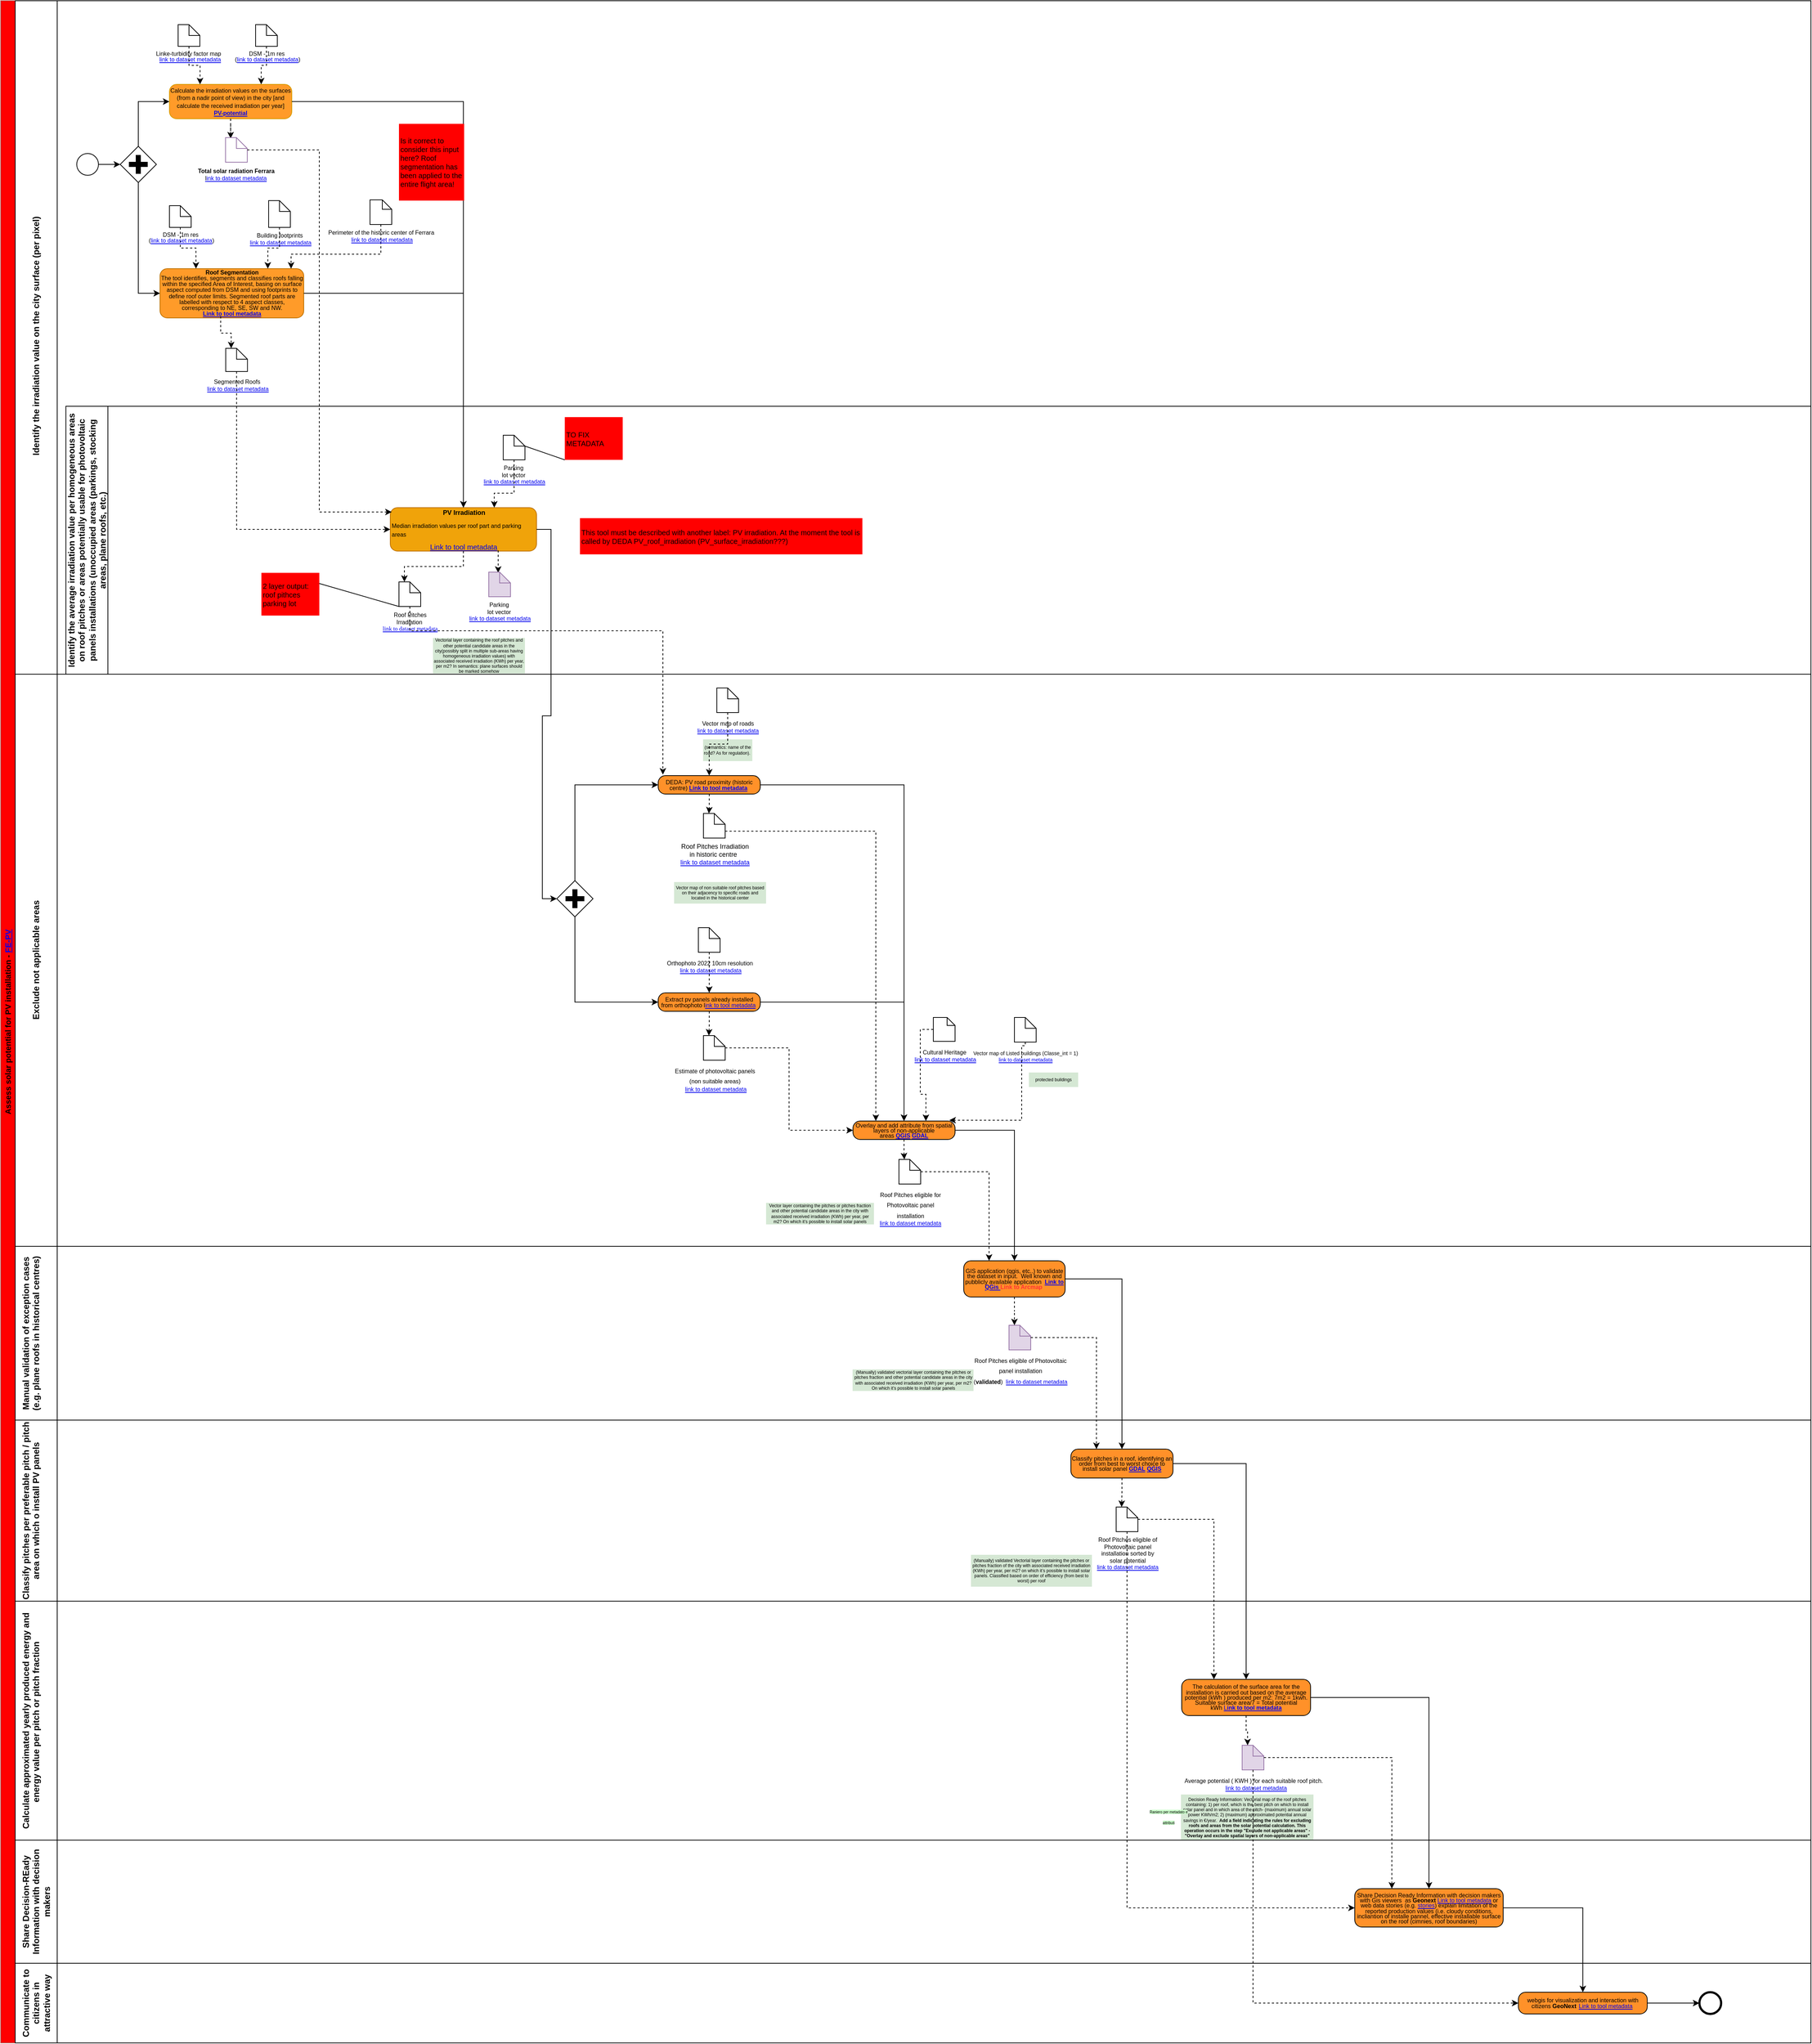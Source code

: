 <mxfile version="26.0.14">
  <diagram name="FE-PV" id="JewCq7Q9BEYJlGc0uWjl">
    <mxGraphModel grid="1" page="1" gridSize="10" guides="1" tooltips="1" connect="1" arrows="1" fold="1" pageScale="1" pageWidth="3300" pageHeight="4681" math="0" shadow="0">
      <root>
        <mxCell id="2cmdSwX8Fqj_RDvTQIaS-0" />
        <mxCell id="2cmdSwX8Fqj_RDvTQIaS-1" parent="2cmdSwX8Fqj_RDvTQIaS-0" />
        <mxCell id="FN_kopKCpnc_J7Al5QHP-220" value="Assess solar potential for PV installation - &lt;a style=&quot;font-size: 11px;&quot; href=&quot;https://docs.google.com/document/d/17AJEKZw4RBO2aQTBiLZaIjXHWimf1JUN/edit?amp;ouid=100401313820260785715&amp;amp;amp;rtpof=true&amp;amp;amp;sd=true#heading=h.gjdgxs&quot;&gt;FE-PV&lt;/a&gt;" style="swimlane;html=1;childLayout=stackLayout;resizeParent=1;resizeParentMax=0;horizontal=0;startSize=20;horizontalStack=0;whiteSpace=wrap;fontSize=11;fillColor=#FF0000;strokeColor=#b85450;" vertex="1" parent="2cmdSwX8Fqj_RDvTQIaS-1">
          <mxGeometry x="110" y="-4620" width="2500" height="2820" as="geometry">
            <mxRectangle x="99" y="-2240" width="40" height="50" as="alternateBounds" />
          </mxGeometry>
        </mxCell>
        <object label="&amp;nbsp;Identify the irradiation value on the city surface (per pixel)" id="FN_kopKCpnc_J7Al5QHP-221">
          <mxCell style="swimlane;html=1;startSize=58;horizontal=0;" vertex="1" parent="FN_kopKCpnc_J7Al5QHP-220">
            <mxGeometry x="20" width="2480" height="930" as="geometry">
              <mxRectangle x="20" width="1133" height="30" as="alternateBounds" />
            </mxGeometry>
          </mxCell>
        </object>
        <mxCell id="FN_kopKCpnc_J7Al5QHP-222" style="edgeStyle=orthogonalEdgeStyle;rounded=0;orthogonalLoop=1;jettySize=auto;html=1;" edge="1" parent="FN_kopKCpnc_J7Al5QHP-221" source="FN_kopKCpnc_J7Al5QHP-223">
          <mxGeometry relative="1" as="geometry">
            <mxPoint x="145" y="226" as="targetPoint" />
          </mxGeometry>
        </mxCell>
        <mxCell id="FN_kopKCpnc_J7Al5QHP-223" value="" style="points=[[0.145,0.145,0],[0.5,0,0],[0.855,0.145,0],[1,0.5,0],[0.855,0.855,0],[0.5,1,0],[0.145,0.855,0],[0,0.5,0]];shape=mxgraph.bpmn.event;html=1;verticalLabelPosition=bottom;labelBackgroundColor=#ffffff;verticalAlign=top;align=center;perimeter=ellipsePerimeter;outlineConnect=0;aspect=fixed;outline=standard;symbol=general;" vertex="1" parent="FN_kopKCpnc_J7Al5QHP-221">
          <mxGeometry x="85" y="211" width="30" height="30" as="geometry" />
        </mxCell>
        <mxCell id="FN_kopKCpnc_J7Al5QHP-224" value="&lt;div style=&quot;line-height: 70%;&quot;&gt;&lt;div&gt;&lt;font face=&quot;Arial&quot;&gt;&lt;span style=&quot;font-size: 8px;&quot;&gt;Calculate the irradiation values on the surfaces (from a nadir point of view) in the city [and calculate the received irradiation per year]&lt;/span&gt;&lt;/font&gt;&lt;/div&gt;&lt;div style=&quot;line-height: 70%;&quot;&gt;&lt;font face=&quot;Arial&quot;&gt;&lt;span style=&quot;font-size: 8px;&quot;&gt;&lt;a href=&quot;https://usage.geocat.live/catalogue/srv/eng/catalog.search#/metadata/85709f88-be74-46a8-977a-f15818d18739&quot;&gt;&lt;b&gt;PV-potential&lt;/b&gt;&lt;/a&gt;&lt;/span&gt;&lt;/font&gt;&lt;/div&gt;&lt;/div&gt;" style="points=[[0.25,0,0],[0.5,0,0],[0.75,0,0],[1,0.25,0],[1,0.5,0],[1,0.75,0],[0.75,1,0],[0.5,1,0],[0.25,1,0],[0,0.75,0],[0,0.5,0],[0,0.25,0]];shape=mxgraph.bpmn.task;whiteSpace=wrap;rectStyle=rounded;size=10;html=1;container=1;expand=0;collapsible=0;taskMarker=abstract;fillColor=#ff9b29;strokeColor=#d79b00;gradientColor=none;" vertex="1" parent="FN_kopKCpnc_J7Al5QHP-221">
          <mxGeometry x="213" y="115.5" width="169" height="47.5" as="geometry" />
        </mxCell>
        <UserObject label="&lt;div style=&quot;line-height: 100%; font-size: 8px;&quot;&gt;&lt;div style=&quot;line-height: 100%;&quot;&gt;Linke-turbidity factor map&amp;nbsp;&lt;/div&gt;&lt;div style=&quot;line-height: 100%;&quot;&gt;&lt;span style=&quot;background-color: initial;&quot;&gt;&amp;nbsp;&lt;/span&gt;&lt;a href=&quot;https://www.soda-pro.com/help/general-knowledge/linke-turbidity-factor?p_l_back_url=https%3A%2F%2Fwww.soda-pro.com%2Fhome%3Fp_p_id%3Dcom_liferay_portal_search_web_portlet_SearchPortlet%26p_p_lifecycle%3D0%26p_p_state%3Dmaximized%26p_p_mode%3Dview%26_com_liferay_portal_search_web_portlet_SearchPortlet_redirect%3Dhttps%253A%252F%252Fwww.soda-pro.com%252Fhome%253Fp_p_id%253Dcom_liferay_portal_search_web_portlet_SearchPortlet%2526p_p_lifecycle%253D0%2526p_p_state%253Dnormal%2526p_p_mode%253Dview%26_com_liferay_portal_search_web_portlet_SearchPortlet_mvcPath%3D%252Fsearch.jsp%26_com_liferay_portal_search_web_portlet_SearchPortlet_keywords%3Dlinke%26_com_liferay_portal_search_web_portlet_SearchPortlet_formDate%3D1697446902332%26_com_liferay_portal_search_web_portlet_SearchPortlet_scope%3Dthis-site&quot; style=&quot;background-color: initial;&quot;&gt;link to dataset metadata&lt;/a&gt;&lt;/div&gt;&lt;/div&gt;" id="FN_kopKCpnc_J7Al5QHP-225">
          <mxCell style="shape=mxgraph.bpmn.data;labelPosition=center;verticalLabelPosition=bottom;align=center;verticalAlign=top;size=15;html=1;movable=1;resizable=1;rotatable=1;deletable=1;editable=1;locked=0;connectable=1;" vertex="1" parent="FN_kopKCpnc_J7Al5QHP-221">
            <mxGeometry x="225" y="33" width="30" height="30" as="geometry" />
          </mxCell>
        </UserObject>
        <UserObject label="&lt;div style=&quot;line-height: 100%; font-size: 8px;&quot;&gt;&lt;div style=&quot;line-height: 100%;&quot;&gt;DSM - 1m res&lt;/div&gt;&lt;div style=&quot;line-height: 100%;&quot;&gt;&amp;nbsp;(&lt;a href=&quot;https://usage.geocat.live/catalogue/srv/eng/catalog.search#/metadata/bada953d-51d0-468f-81e2-8d22d80c6df0&quot;&gt;link to dataset metadata&lt;/a&gt;)&lt;/div&gt;&lt;/div&gt;" id="FN_kopKCpnc_J7Al5QHP-226">
          <mxCell style="shape=mxgraph.bpmn.data;labelPosition=center;verticalLabelPosition=bottom;align=center;verticalAlign=top;size=15;html=1;" vertex="1" parent="FN_kopKCpnc_J7Al5QHP-221">
            <mxGeometry x="332" y="33" width="30" height="30" as="geometry" />
          </mxCell>
        </UserObject>
        <mxCell id="FN_kopKCpnc_J7Al5QHP-227" style="edgeStyle=orthogonalEdgeStyle;rounded=0;orthogonalLoop=1;jettySize=auto;html=1;entryX=0.75;entryY=0;entryDx=0;entryDy=0;entryPerimeter=0;dashed=1;" edge="1" parent="FN_kopKCpnc_J7Al5QHP-221" source="FN_kopKCpnc_J7Al5QHP-226" target="FN_kopKCpnc_J7Al5QHP-224">
          <mxGeometry relative="1" as="geometry" />
        </mxCell>
        <mxCell id="FN_kopKCpnc_J7Al5QHP-228" style="edgeStyle=orthogonalEdgeStyle;rounded=0;orthogonalLoop=1;jettySize=auto;html=1;entryX=0.25;entryY=0;entryDx=0;entryDy=0;entryPerimeter=0;dashed=1;" edge="1" parent="FN_kopKCpnc_J7Al5QHP-221" source="FN_kopKCpnc_J7Al5QHP-225" target="FN_kopKCpnc_J7Al5QHP-224">
          <mxGeometry relative="1" as="geometry" />
        </mxCell>
        <mxCell id="FN_kopKCpnc_J7Al5QHP-229" style="edgeStyle=orthogonalEdgeStyle;rounded=0;orthogonalLoop=1;jettySize=auto;html=1;entryX=0.233;entryY=0.035;entryDx=0;entryDy=0;entryPerimeter=0;dashed=1;" edge="1" parent="FN_kopKCpnc_J7Al5QHP-221" source="FN_kopKCpnc_J7Al5QHP-224" target="FN_kopKCpnc_J7Al5QHP-239">
          <mxGeometry relative="1" as="geometry">
            <mxPoint x="297" y="192" as="targetPoint" />
          </mxGeometry>
        </mxCell>
        <mxCell id="FN_kopKCpnc_J7Al5QHP-230" value="&lt;h6 style=&quot;line-height: 100%;&quot;&gt;&lt;span style=&quot;background-color: initial; font-size: 8px;&quot;&gt;&lt;font face=&quot;Arial&quot; style=&quot;&quot;&gt;Roof Segmentation&lt;br&gt;&lt;/font&gt;&lt;/span&gt;&lt;font face=&quot;Arial&quot; style=&quot;&quot;&gt;&lt;span style=&quot;font-size: 8.04px; font-weight: normal;&quot;&gt;The tool identifies, segments and classifies roofs falling within the specified Area of Interest, basing on surface aspect computed from DSM and using footprints to define roof outer limits. Segmented roof parts are labelled with respect to 4 aspect classes, corresponding to NE, SE, SW and NW.&lt;/span&gt;&lt;br&gt;&lt;/font&gt;&lt;font face=&quot;Arial&quot; style=&quot;font-size: 8px;&quot; color=&quot;#ff3333&quot;&gt;&lt;b&gt;&lt;a href=&quot;https://usage.geocat.live/catalogue/srv/eng/catalog.search#/metadata/15b32427-5162-46a0-b09c-2a3cd44efe00&quot;&gt;Link to tool metadata&lt;/a&gt;&lt;/b&gt;&lt;/font&gt;&lt;/h6&gt;" style="points=[[0.25,0,0],[0.5,0,0],[0.75,0,0],[1,0.25,0],[1,0.5,0],[1,0.75,0],[0.75,1,0],[0.5,1,0],[0.25,1,0],[0,0.75,0],[0,0.5,0],[0,0.25,0]];shape=mxgraph.bpmn.task;whiteSpace=wrap;rectStyle=rounded;size=10;html=1;container=1;expand=0;collapsible=0;taskMarker=abstract;fillColor=#ff9b29;fontColor=#000000;strokeColor=#BD7000;" vertex="1" parent="FN_kopKCpnc_J7Al5QHP-221">
          <mxGeometry x="200" y="370" width="198.5" height="68" as="geometry" />
        </mxCell>
        <mxCell id="FN_kopKCpnc_J7Al5QHP-231" value="" style="points=[[0.25,0.25,0],[0.5,0,0],[0.75,0.25,0],[1,0.5,0],[0.75,0.75,0],[0.5,1,0],[0.25,0.75,0],[0,0.5,0]];shape=mxgraph.bpmn.gateway2;html=1;verticalLabelPosition=bottom;labelBackgroundColor=#ffffff;verticalAlign=top;align=center;perimeter=rhombusPerimeter;outlineConnect=0;outline=none;symbol=none;gwType=parallel;" vertex="1" parent="FN_kopKCpnc_J7Al5QHP-221">
          <mxGeometry x="145" y="201" width="50" height="50" as="geometry" />
        </mxCell>
        <mxCell id="FN_kopKCpnc_J7Al5QHP-232" style="edgeStyle=orthogonalEdgeStyle;rounded=0;orthogonalLoop=1;jettySize=auto;html=1;entryX=0;entryY=0.5;entryDx=0;entryDy=0;entryPerimeter=0;exitX=0.5;exitY=1;exitDx=0;exitDy=0;exitPerimeter=0;" edge="1" parent="FN_kopKCpnc_J7Al5QHP-221" source="FN_kopKCpnc_J7Al5QHP-231" target="FN_kopKCpnc_J7Al5QHP-230">
          <mxGeometry relative="1" as="geometry" />
        </mxCell>
        <UserObject label="&lt;div style=&quot;font-size: 8px;&quot;&gt;&lt;div&gt;&lt;font face=&quot;Arial&quot; style=&quot;font-size: 8px;&quot;&gt;&lt;span style=&quot;&quot;&gt;Building footprints&lt;/span&gt;&lt;/font&gt;&lt;/div&gt;&lt;div&gt;&lt;font face=&quot;Arial&quot; style=&quot;font-size: 8px;&quot;&gt;&amp;nbsp;&lt;a href=&quot;https://usage.geocat.live/catalogue/srv/eng/catalog.search#/metadata/4a561dec-b977-4bb1-a5e3-6743c8e98fcd&quot;&gt;link to dataset metadata&lt;/a&gt;&lt;/font&gt;&lt;/div&gt;&lt;/div&gt;" id="FN_kopKCpnc_J7Al5QHP-233">
          <mxCell style="shape=mxgraph.bpmn.data;labelPosition=center;verticalLabelPosition=bottom;align=center;verticalAlign=top;size=15;html=1;" vertex="1" parent="FN_kopKCpnc_J7Al5QHP-221">
            <mxGeometry x="350" y="276" width="30" height="37" as="geometry" />
          </mxCell>
        </UserObject>
        <mxCell id="FN_kopKCpnc_J7Al5QHP-234" style="edgeStyle=orthogonalEdgeStyle;rounded=0;orthogonalLoop=1;jettySize=auto;html=1;entryX=0.25;entryY=0;entryDx=0;entryDy=0;entryPerimeter=0;dashed=1;exitX=0.5;exitY=1;exitDx=0;exitDy=0;exitPerimeter=0;" edge="1" parent="FN_kopKCpnc_J7Al5QHP-221" source="FN_kopKCpnc_J7Al5QHP-241" target="FN_kopKCpnc_J7Al5QHP-230">
          <mxGeometry relative="1" as="geometry">
            <mxPoint x="249.0" y="309.5" as="sourcePoint" />
          </mxGeometry>
        </mxCell>
        <mxCell id="FN_kopKCpnc_J7Al5QHP-235" style="edgeStyle=orthogonalEdgeStyle;rounded=0;orthogonalLoop=1;jettySize=auto;html=1;entryX=0.75;entryY=0;entryDx=0;entryDy=0;entryPerimeter=0;dashed=1;" edge="1" parent="FN_kopKCpnc_J7Al5QHP-221" source="FN_kopKCpnc_J7Al5QHP-233" target="FN_kopKCpnc_J7Al5QHP-230">
          <mxGeometry relative="1" as="geometry" />
        </mxCell>
        <UserObject label="&lt;div style=&quot;line-height: 100%;&quot;&gt;&lt;div style=&quot;line-height: 100%;&quot;&gt;&lt;font face=&quot;Arial&quot;&gt;&lt;span style=&quot;font-size: 8px;&quot;&gt;Segmented Roofs&lt;/span&gt;&lt;/font&gt;&lt;/div&gt;&lt;div style=&quot;font-size: 8px; line-height: 100%;&quot;&gt;&lt;font style=&quot;font-size: 8px;&quot; face=&quot;Arial&quot;&gt;&amp;nbsp;&lt;a href=&quot;https://usage.geocat.live/catalogue/srv/ita/catalog.search#/metadata/60689a02-9b52-426e-bf90-6172f76147ea&quot;&gt;link to dataset metadata&lt;/a&gt;&lt;/font&gt;&lt;/div&gt;&lt;/div&gt;" id="FN_kopKCpnc_J7Al5QHP-236">
          <mxCell style="shape=mxgraph.bpmn.data;labelPosition=center;verticalLabelPosition=bottom;align=center;verticalAlign=top;size=15;html=1;" vertex="1" parent="FN_kopKCpnc_J7Al5QHP-221">
            <mxGeometry x="290.75" y="480" width="30" height="32" as="geometry" />
          </mxCell>
        </UserObject>
        <mxCell id="FN_kopKCpnc_J7Al5QHP-237" style="edgeStyle=orthogonalEdgeStyle;rounded=0;orthogonalLoop=1;jettySize=auto;html=1;entryX=0;entryY=0;entryDx=7.5;entryDy=0;entryPerimeter=0;dashed=1;exitX=0.422;exitY=0.966;exitDx=0;exitDy=0;exitPerimeter=0;" edge="1" parent="FN_kopKCpnc_J7Al5QHP-221" source="FN_kopKCpnc_J7Al5QHP-230" target="FN_kopKCpnc_J7Al5QHP-236">
          <mxGeometry relative="1" as="geometry" />
        </mxCell>
        <mxCell id="FN_kopKCpnc_J7Al5QHP-238" style="edgeStyle=orthogonalEdgeStyle;rounded=0;orthogonalLoop=1;jettySize=auto;html=1;entryX=0;entryY=0.5;entryDx=0;entryDy=0;entryPerimeter=0;exitX=0.5;exitY=0;exitDx=0;exitDy=0;exitPerimeter=0;" edge="1" parent="FN_kopKCpnc_J7Al5QHP-221" source="FN_kopKCpnc_J7Al5QHP-231" target="FN_kopKCpnc_J7Al5QHP-224">
          <mxGeometry relative="1" as="geometry" />
        </mxCell>
        <UserObject label="&lt;div style=&quot;line-height: 70%;&quot;&gt;&lt;div style=&quot;line-height: 70%;&quot;&gt;&lt;span style=&quot;background-color: initial; font-size: 8px;&quot;&gt;&lt;font face=&quot;Arial&quot;&gt;&lt;b style=&quot;&quot;&gt;Total solar radiation Ferrara&lt;/b&gt;&lt;/font&gt;&lt;/span&gt;&lt;span style=&quot;font-size: 8px; font-family: Arial; background-color: initial;&quot;&gt;&amp;nbsp;&lt;/span&gt;&lt;/div&gt;&lt;div style=&quot;&quot;&gt;&lt;a href=&quot;https://usage.geocat.live/catalogue/srv/ita/catalog.search#/metadata/601806dd-3e61-40b4-8d47-6fec2e9addbe&quot; style=&quot;font-size: 8px; font-family: Arial; background-color: initial;&quot;&gt;&lt;font color=&quot;#000000&quot;&gt;l&lt;/font&gt;ink to dataset metadata&lt;/a&gt;&amp;nbsp;&lt;br&gt;&lt;/div&gt;&lt;/div&gt;" id="FN_kopKCpnc_J7Al5QHP-239">
          <mxCell style="shape=mxgraph.bpmn.data;labelPosition=center;verticalLabelPosition=bottom;align=center;verticalAlign=top;size=15;html=1;fillColor=#FFFFFF;strokeColor=#9673a6;" vertex="1" parent="FN_kopKCpnc_J7Al5QHP-221">
            <mxGeometry x="290.5" y="189" width="30" height="34" as="geometry" />
          </mxCell>
        </UserObject>
        <mxCell id="FN_kopKCpnc_J7Al5QHP-240" style="edgeStyle=orthogonalEdgeStyle;rounded=0;orthogonalLoop=1;jettySize=auto;html=1;exitX=0.5;exitY=0;exitDx=0;exitDy=0;" edge="1" parent="FN_kopKCpnc_J7Al5QHP-221">
          <mxGeometry relative="1" as="geometry">
            <mxPoint x="489.793" y="362.897" as="targetPoint" />
            <mxPoint x="490" y="363" as="sourcePoint" />
          </mxGeometry>
        </mxCell>
        <UserObject label="&lt;div style=&quot;line-height: 100%; font-size: 8px;&quot;&gt;&lt;div style=&quot;line-height: 100%;&quot;&gt;DSM - 1m res&lt;/div&gt;&lt;div style=&quot;line-height: 100%;&quot;&gt;&amp;nbsp;(&lt;a href=&quot;https://usage.geocat.live/catalogue/srv/eng/catalog.search#/metadata/bada953d-51d0-468f-81e2-8d22d80c6df0&quot;&gt;link to dataset metadata&lt;/a&gt;)&lt;/div&gt;&lt;/div&gt;" id="FN_kopKCpnc_J7Al5QHP-241">
          <mxCell style="shape=mxgraph.bpmn.data;labelPosition=center;verticalLabelPosition=bottom;align=center;verticalAlign=top;size=15;html=1;" vertex="1" parent="FN_kopKCpnc_J7Al5QHP-221">
            <mxGeometry x="213" y="283" width="30" height="30" as="geometry" />
          </mxCell>
        </UserObject>
        <mxCell id="FN_kopKCpnc_J7Al5QHP-242" value="&lt;p&gt;Identify the average irradiation value per homogeneous areas on roof pitches or areas potentially usable for photovoltaic panels installations (unoccupied areas (parkings, stocking areas, plane roofs, etc.)&lt;/p&gt;" style="swimlane;html=1;startSize=58;horizontal=0;whiteSpace=wrap;" vertex="1" parent="FN_kopKCpnc_J7Al5QHP-221">
          <mxGeometry x="70" y="560" width="2410" height="370" as="geometry" />
        </mxCell>
        <mxCell id="FN_kopKCpnc_J7Al5QHP-243" value="&lt;h6 style=&quot;line-height: 90%;&quot;&gt;&lt;br&gt;&lt;div style=&quot;text-align: center;&quot;&gt;&lt;span style=&quot;background-color: transparent; color: light-dark(rgb(0, 0, 0), rgb(237, 237, 237));&quot;&gt;&lt;font style=&quot;font-size: 9px;&quot;&gt;PV Irradiation&lt;/font&gt;&lt;/span&gt;&lt;/div&gt;&lt;/h6&gt;&lt;h6 style=&quot;line-height: 90%;&quot;&gt;&lt;span style=&quot;font-weight: normal; font-size: 8px; background-color: transparent; color: light-dark(rgb(0, 0, 0), rgb(255, 255, 255)); line-height: 150%;&quot;&gt;Median irradiation values per roof part and parking areas&lt;/span&gt;&lt;/h6&gt;&lt;h6 style=&quot;text-align: center; line-height: 90%;&quot;&gt;&lt;font style=&quot;background-color: initial; color: light-dark(rgb(0, 0, 0), rgb(237, 237, 237)); font-size: 8px; font-weight: normal;&quot;&gt;&amp;nbsp;&lt;/font&gt;&lt;font style=&quot;background-color: initial; font-size: 6px; font-weight: normal;&quot;&gt;&lt;a href=&quot;https://usage.geocat.live/catalogue/srv/eng/catalog.search#/metadata/91874db4-7086-4198-926c-d9e99a5f3024&quot;&gt;&lt;font style=&quot;font-size: 10px;&quot;&gt;Link to tool metadata&lt;/font&gt;&lt;/a&gt;&lt;span style=&quot;font-size: 12px;&quot;&gt;&amp;nbsp;&lt;/span&gt;&lt;/font&gt;&lt;/h6&gt;&lt;p&gt;&lt;/p&gt;" style="points=[[0.25,0,0],[0.5,0,0],[0.75,0,0],[1,0.25,0],[1,0.5,0],[1,0.75,0],[0.75,1,0],[0.5,1,0],[0.25,1,0],[0,0.75,0],[0,0.5,0],[0,0.25,0]];shape=mxgraph.bpmn.task;whiteSpace=wrap;rectStyle=rounded;size=10;html=1;container=1;expand=0;collapsible=0;taskMarker=abstract;fillColor=#f0a30a;rounded=0;align=left;verticalAlign=middle;spacing=2;fontFamily=Helvetica;fontSize=6;labelBackgroundColor=none;strokeColor=#BD7000;fontColor=#000000;" vertex="1" parent="FN_kopKCpnc_J7Al5QHP-242">
          <mxGeometry x="448" y="140" width="202" height="60" as="geometry" />
        </mxCell>
        <mxCell id="FN_kopKCpnc_J7Al5QHP-246" style="edgeStyle=orthogonalEdgeStyle;rounded=0;orthogonalLoop=1;jettySize=auto;html=1;entryX=0;entryY=0;entryDx=7.5;entryDy=0;entryPerimeter=0;dashed=1;" edge="1" parent="FN_kopKCpnc_J7Al5QHP-242" source="FN_kopKCpnc_J7Al5QHP-243" target="FN_kopKCpnc_J7Al5QHP-250">
          <mxGeometry relative="1" as="geometry">
            <mxPoint x="568.0" y="248" as="targetPoint" />
          </mxGeometry>
        </mxCell>
        <UserObject label="&lt;div style=&quot;font-size: 8px;&quot;&gt;&lt;div&gt;&lt;span style=&quot;font-family: Arial;&quot;&gt;Parking&amp;nbsp;&lt;/span&gt;&lt;/div&gt;&lt;div&gt;&lt;span style=&quot;font-family: Arial;&quot;&gt;lot vector&amp;nbsp;&lt;/span&gt;&lt;br&gt;&lt;/div&gt;&lt;div&gt;&lt;a style=&quot;background-color: initial; font-family: Arial;&quot; href=&quot;https://usage.geocat.live/catalogue/srv/ita/catalog.search#/metadata/a482dbaa-ba7e-43d5-ad4d-5a9638b40637&quot;&gt;link to dataset metadata&lt;/a&gt;&lt;/div&gt;&lt;/div&gt;" id="FN_kopKCpnc_J7Al5QHP-248">
          <mxCell style="shape=mxgraph.bpmn.data;labelPosition=center;verticalLabelPosition=bottom;align=center;verticalAlign=top;size=15;html=1;" vertex="1" parent="FN_kopKCpnc_J7Al5QHP-242">
            <mxGeometry x="604" y="40" width="30" height="34" as="geometry" />
          </mxCell>
        </UserObject>
        <mxCell id="FN_kopKCpnc_J7Al5QHP-249" value="&lt;div style=&quot;&quot;&gt;&lt;h6 style=&quot;&quot;&gt;&lt;span style=&quot;font-weight: normal; font-size: 6px;&quot;&gt;Vectorial layer containing the roof pitches and other potential candidate areas in the city(possibly split in multiple sub-areas having homogeneous irradiation values) with associated received irradiation (KWh) per year, per m2? In semantics: plane surfaces should be marked somehow&lt;/span&gt;&lt;/h6&gt;&lt;/div&gt;" style="text;html=1;strokeColor=none;fillColor=#d5e8d4;align=center;verticalAlign=middle;rounded=0;whiteSpace=wrap;spacing=2;fontSize=6;labelBackgroundColor=none;" vertex="1" parent="FN_kopKCpnc_J7Al5QHP-242">
          <mxGeometry x="507" y="320" width="127" height="49" as="geometry" />
        </mxCell>
        <UserObject label="&lt;div style=&quot;font-size: 8px;&quot;&gt;&lt;div&gt;&lt;span style=&quot;background-color: rgb(255, 255, 255); text-align: left; white-space: pre-wrap;&quot;&gt;&lt;font style=&quot;font-size: 8px;&quot; face=&quot;Helvetica&quot;&gt;Roof Pitches Irradiation &lt;/font&gt;&lt;/span&gt;&lt;/div&gt;&lt;div&gt;&lt;font style=&quot;font-size: 8px;&quot; face=&quot;dMdXWaJS4YXUSSMsWkbs&quot;&gt;&lt;a style=&quot;&quot; href=&quot;https://usage.geocat.live/catalogue/srv/eng/catalog.search#/metadata/2087f4e7-b631-4547-a5b6-17cb2dcf4d56&quot;&gt;link to dataset metadata&lt;/a&gt;&lt;/font&gt;&lt;/div&gt;&lt;/div&gt;" id="FN_kopKCpnc_J7Al5QHP-250">
          <mxCell style="shape=mxgraph.bpmn.data;labelPosition=center;verticalLabelPosition=bottom;align=center;verticalAlign=top;size=15;html=1;" vertex="1" parent="FN_kopKCpnc_J7Al5QHP-242">
            <mxGeometry x="460" y="242.5" width="30" height="34" as="geometry" />
          </mxCell>
        </UserObject>
        <mxCell id="FN_kopKCpnc_J7Al5QHP-251" style="edgeStyle=orthogonalEdgeStyle;rounded=0;orthogonalLoop=1;jettySize=auto;html=1;entryX=0.711;entryY=0;entryDx=0;entryDy=0;entryPerimeter=0;dashed=1;" edge="1" parent="FN_kopKCpnc_J7Al5QHP-242" source="FN_kopKCpnc_J7Al5QHP-248" target="FN_kopKCpnc_J7Al5QHP-243">
          <mxGeometry relative="1" as="geometry">
            <Array as="points">
              <mxPoint x="619" y="120" />
              <mxPoint x="592" y="120" />
            </Array>
          </mxGeometry>
        </mxCell>
        <mxCell id="JMWJeEyeLRWqXtVu5Jgj-1" value="&lt;div style=&quot;&quot;&gt;&lt;span style=&quot;font-size: 10px;&quot;&gt;TO FIX METADATA&lt;/span&gt;&lt;/div&gt;" style="text;html=1;strokeColor=none;fillColor=#FF0000;align=left;verticalAlign=middle;rounded=0;whiteSpace=wrap;spacing=2;fontSize=6;labelBackgroundColor=none;" vertex="1" parent="FN_kopKCpnc_J7Al5QHP-242">
          <mxGeometry x="689" y="15" width="80" height="59" as="geometry" />
        </mxCell>
        <mxCell id="JMWJeEyeLRWqXtVu5Jgj-4" value="&lt;div style=&quot;&quot;&gt;&lt;span style=&quot;font-size: 10px;&quot;&gt;2 layer output:&lt;/span&gt;&lt;/div&gt;&lt;div style=&quot;&quot;&gt;&lt;span style=&quot;font-size: 10px;&quot;&gt;roof pithces&lt;/span&gt;&lt;/div&gt;&lt;div style=&quot;&quot;&gt;&lt;span style=&quot;font-size: 10px;&quot;&gt;parking lot&lt;/span&gt;&lt;/div&gt;" style="text;html=1;strokeColor=none;fillColor=#FF0000;align=left;verticalAlign=middle;rounded=0;whiteSpace=wrap;spacing=2;fontSize=6;labelBackgroundColor=none;" vertex="1" parent="FN_kopKCpnc_J7Al5QHP-242">
          <mxGeometry x="270" y="230" width="80" height="59" as="geometry" />
        </mxCell>
        <mxCell id="JMWJeEyeLRWqXtVu5Jgj-5" value="" style="endArrow=none;html=1;rounded=0;entryX=0;entryY=1;entryDx=0;entryDy=0;exitX=0;exitY=0;exitDx=30;exitDy=15;exitPerimeter=0;" edge="1" parent="FN_kopKCpnc_J7Al5QHP-242" source="FN_kopKCpnc_J7Al5QHP-248" target="JMWJeEyeLRWqXtVu5Jgj-1">
          <mxGeometry width="50" height="50" relative="1" as="geometry">
            <mxPoint x="560" y="-50" as="sourcePoint" />
            <mxPoint x="610" y="-100" as="targetPoint" />
          </mxGeometry>
        </mxCell>
        <mxCell id="JMWJeEyeLRWqXtVu5Jgj-6" value="" style="endArrow=none;html=1;rounded=0;entryX=0;entryY=1;entryDx=0;entryDy=0;entryPerimeter=0;exitX=1;exitY=0.25;exitDx=0;exitDy=0;" edge="1" parent="FN_kopKCpnc_J7Al5QHP-242" source="JMWJeEyeLRWqXtVu5Jgj-4" target="FN_kopKCpnc_J7Al5QHP-250">
          <mxGeometry width="50" height="50" relative="1" as="geometry">
            <mxPoint x="630" y="270" as="sourcePoint" />
            <mxPoint x="680" y="220" as="targetPoint" />
          </mxGeometry>
        </mxCell>
        <mxCell id="QnSOdd-HAcT2mWiMDpwe-12" value="&lt;div style=&quot;&quot;&gt;&lt;span style=&quot;font-size: 10px;&quot;&gt;This tool must be described with another label: PV irradiation. At the moment the tool is called by DEDA PV_roof_irradiation (PV_surface_irradiation???)&lt;/span&gt;&lt;/div&gt;" style="text;html=1;strokeColor=none;fillColor=#FF0000;align=left;verticalAlign=middle;rounded=0;whiteSpace=wrap;spacing=2;fontSize=6;labelBackgroundColor=none;" vertex="1" parent="FN_kopKCpnc_J7Al5QHP-242">
          <mxGeometry x="710" y="154.5" width="390" height="50" as="geometry" />
        </mxCell>
        <mxCell id="QnSOdd-HAcT2mWiMDpwe-13" style="edgeStyle=orthogonalEdgeStyle;rounded=0;orthogonalLoop=1;jettySize=auto;html=1;exitX=0.5;exitY=1;exitDx=0;exitDy=0;" edge="1" parent="FN_kopKCpnc_J7Al5QHP-242" source="QnSOdd-HAcT2mWiMDpwe-12" target="QnSOdd-HAcT2mWiMDpwe-12">
          <mxGeometry relative="1" as="geometry" />
        </mxCell>
        <mxCell id="QnSOdd-HAcT2mWiMDpwe-16" style="edgeStyle=orthogonalEdgeStyle;rounded=0;orthogonalLoop=1;jettySize=auto;html=1;dashed=1;" edge="1" parent="FN_kopKCpnc_J7Al5QHP-242">
          <mxGeometry relative="1" as="geometry">
            <Array as="points">
              <mxPoint x="597" y="230" />
            </Array>
            <mxPoint x="597" y="199" as="sourcePoint" />
            <mxPoint x="597" y="230" as="targetPoint" />
          </mxGeometry>
        </mxCell>
        <UserObject label="&lt;div style=&quot;font-size: 8px;&quot;&gt;&lt;div&gt;&lt;span style=&quot;font-family: Arial;&quot;&gt;Parking&amp;nbsp;&lt;/span&gt;&lt;/div&gt;&lt;div&gt;&lt;span style=&quot;font-family: Arial;&quot;&gt;lot vector&amp;nbsp;&lt;/span&gt;&lt;br&gt;&lt;/div&gt;&lt;div&gt;&lt;a href=&quot;https://usage.geocat.live/catalogue/srv/ita/catalog.search#/metadata/a482dbaa-ba7e-43d5-ad4d-5a9638b40637&quot; style=&quot;background-color: initial; font-family: Arial;&quot;&gt;link to dataset metadata&lt;/a&gt;&lt;/div&gt;&lt;/div&gt;" id="QnSOdd-HAcT2mWiMDpwe-17">
          <mxCell style="shape=mxgraph.bpmn.data;labelPosition=center;verticalLabelPosition=bottom;align=center;verticalAlign=top;size=15;html=1;strokeColor=#9673a6;fontFamily=Helvetica;fontSize=12;fontColor=default;fillColor=#e1d5e7;" vertex="1" parent="FN_kopKCpnc_J7Al5QHP-242">
            <mxGeometry x="584" y="229" width="30" height="34" as="geometry" />
          </mxCell>
        </UserObject>
        <mxCell id="FN_kopKCpnc_J7Al5QHP-252" style="edgeStyle=orthogonalEdgeStyle;rounded=0;orthogonalLoop=1;jettySize=auto;html=1;entryX=0.5;entryY=0;entryDx=0;entryDy=0;entryPerimeter=0;" edge="1" parent="FN_kopKCpnc_J7Al5QHP-221" source="FN_kopKCpnc_J7Al5QHP-224" target="FN_kopKCpnc_J7Al5QHP-243">
          <mxGeometry relative="1" as="geometry" />
        </mxCell>
        <mxCell id="FN_kopKCpnc_J7Al5QHP-253" style="edgeStyle=orthogonalEdgeStyle;rounded=0;orthogonalLoop=1;jettySize=auto;html=1;entryX=0.5;entryY=0;entryDx=0;entryDy=0;entryPerimeter=0;" edge="1" parent="FN_kopKCpnc_J7Al5QHP-221" source="FN_kopKCpnc_J7Al5QHP-230" target="FN_kopKCpnc_J7Al5QHP-243">
          <mxGeometry relative="1" as="geometry">
            <mxPoint x="542" y="696" as="targetPoint" />
          </mxGeometry>
        </mxCell>
        <mxCell id="FN_kopKCpnc_J7Al5QHP-254" style="edgeStyle=orthogonalEdgeStyle;rounded=0;orthogonalLoop=1;jettySize=auto;html=1;entryX=0;entryY=0.5;entryDx=0;entryDy=0;entryPerimeter=0;dashed=1;exitX=0.5;exitY=1;exitDx=0;exitDy=0;exitPerimeter=0;" edge="1" parent="FN_kopKCpnc_J7Al5QHP-221" source="FN_kopKCpnc_J7Al5QHP-236" target="FN_kopKCpnc_J7Al5QHP-243">
          <mxGeometry relative="1" as="geometry" />
        </mxCell>
        <mxCell id="FN_kopKCpnc_J7Al5QHP-255" style="edgeStyle=orthogonalEdgeStyle;rounded=0;orthogonalLoop=1;jettySize=auto;html=1;dashed=1;" edge="1" parent="FN_kopKCpnc_J7Al5QHP-221" source="FN_kopKCpnc_J7Al5QHP-239">
          <mxGeometry relative="1" as="geometry">
            <Array as="points">
              <mxPoint x="420" y="206" />
              <mxPoint x="420" y="706" />
              <mxPoint x="520" y="706" />
            </Array>
            <mxPoint x="520" y="706" as="targetPoint" />
          </mxGeometry>
        </mxCell>
        <mxCell id="FN_kopKCpnc_J7Al5QHP-256" style="edgeStyle=orthogonalEdgeStyle;rounded=0;orthogonalLoop=1;jettySize=auto;html=1;dashed=1;exitX=0.5;exitY=1;exitDx=0;exitDy=0;exitPerimeter=0;" edge="1" parent="FN_kopKCpnc_J7Al5QHP-221" source="FN_kopKCpnc_J7Al5QHP-257" target="FN_kopKCpnc_J7Al5QHP-230">
          <mxGeometry relative="1" as="geometry">
            <Array as="points">
              <mxPoint x="505" y="350" />
              <mxPoint x="381" y="350" />
            </Array>
            <mxPoint x="480" y="300" as="sourcePoint" />
            <mxPoint x="460" y="370" as="targetPoint" />
          </mxGeometry>
        </mxCell>
        <UserObject label="&lt;div style=&quot;font-size: 8px;&quot;&gt;&lt;div style=&quot;&quot;&gt;&lt;span style=&quot;background-color: initial;&quot;&gt;&lt;font face=&quot;Arial&quot; style=&quot;font-size: 8px;&quot;&gt;Perimeter of the historic center of Ferrara&lt;/font&gt;&lt;/span&gt;&lt;/div&gt;&lt;div style=&quot;&quot;&gt;&lt;span style=&quot;font-family: Arial; background-color: initial;&quot;&gt;&amp;nbsp;&lt;/span&gt;&lt;a href=&quot;https://usage.geocat.live/catalogue/srv/ita/catalog.search#/metadata/2518f252-b150-4c40-995b-75bcdffa4977&quot; style=&quot;font-family: Arial; background-color: initial;&quot;&gt;link to dataset metadata&lt;/a&gt;&lt;br&gt;&lt;/div&gt;&lt;/div&gt;" id="FN_kopKCpnc_J7Al5QHP-257">
          <mxCell style="shape=mxgraph.bpmn.data;labelPosition=center;verticalLabelPosition=bottom;align=center;verticalAlign=top;size=13;html=1;" vertex="1" parent="FN_kopKCpnc_J7Al5QHP-221">
            <mxGeometry x="490" y="275" width="30" height="34" as="geometry" />
          </mxCell>
        </UserObject>
        <mxCell id="FN_kopKCpnc_J7Al5QHP-258" style="edgeStyle=orthogonalEdgeStyle;rounded=0;orthogonalLoop=1;jettySize=auto;html=1;exitX=0.5;exitY=1;exitDx=0;exitDy=0;exitPerimeter=0;" edge="1" parent="FN_kopKCpnc_J7Al5QHP-221" source="FN_kopKCpnc_J7Al5QHP-257" target="FN_kopKCpnc_J7Al5QHP-257">
          <mxGeometry relative="1" as="geometry" />
        </mxCell>
        <mxCell id="QnSOdd-HAcT2mWiMDpwe-0" value="&lt;div style=&quot;&quot;&gt;&lt;span style=&quot;font-size: 10px;&quot;&gt;Is it correct to consider this input here? Roof segmentation has been applied to the entire flight area!&lt;/span&gt;&lt;/div&gt;" style="text;html=1;strokeColor=none;fillColor=#FF0000;align=left;verticalAlign=middle;rounded=0;whiteSpace=wrap;spacing=2;fontSize=6;labelBackgroundColor=none;" vertex="1" parent="FN_kopKCpnc_J7Al5QHP-221">
          <mxGeometry x="530" y="170" width="90" height="106" as="geometry" />
        </mxCell>
        <mxCell id="FN_kopKCpnc_J7Al5QHP-259" value="&lt;div&gt;Exclude not applicable areas&lt;/div&gt;" style="swimlane;html=1;startSize=58;horizontal=0;autosize=0;fixedWidth=0;" vertex="1" parent="FN_kopKCpnc_J7Al5QHP-220">
          <mxGeometry x="20" y="930" width="2480" height="790" as="geometry" />
        </mxCell>
        <mxCell id="FN_kopKCpnc_J7Al5QHP-260" value="&lt;h6 style=&quot;line-height: 90%; font-size: 8px;&quot;&gt;&lt;font style=&quot;font-size: 8px;&quot;&gt;&lt;span style=&quot;font-weight: 400;&quot;&gt;Overlay and add attribute from spatial layers of non-applicable areas&amp;nbsp;&lt;/span&gt;&lt;/font&gt;&lt;font color=&quot;#ff3333&quot;&gt;&lt;a href=&quot;https://usage.geocat.live/catalogue/srv/eng/catalog.search#/metadata/2dccbea6-8c1f-4402-af6d-78382cc6e8a1&quot;&gt;QGIS&lt;/a&gt;&amp;nbsp;&lt;a href=&quot;https://usage.geocat.live/catalogue/srv/eng/catalog.search#/metadata/91874db4-7086-4198-926c-d9e99a5f3024&quot;&gt;GDAL&lt;/a&gt;&lt;/font&gt;&lt;/h6&gt;&lt;p&gt;&lt;/p&gt;" style="points=[[0.25,0,0],[0.5,0,0],[0.75,0,0],[1,0.25,0],[1,0.5,0],[1,0.75,0],[0.75,1,0],[0.5,1,0],[0.25,1,0],[0,0.75,0],[0,0.5,0],[0,0.25,0]];shape=mxgraph.bpmn.task;whiteSpace=wrap;rectStyle=rounded;size=10;html=1;container=1;expand=0;collapsible=0;taskMarker=abstract;fillColor=#ff9129;" vertex="1" parent="FN_kopKCpnc_J7Al5QHP-259">
          <mxGeometry x="1157" y="617" width="141" height="25.5" as="geometry" />
        </mxCell>
        <mxCell id="FN_kopKCpnc_J7Al5QHP-261" value="" style="points=[[0.25,0.25,0],[0.5,0,0],[0.75,0.25,0],[1,0.5,0],[0.75,0.75,0],[0.5,1,0],[0.25,0.75,0],[0,0.5,0]];shape=mxgraph.bpmn.gateway2;html=1;verticalLabelPosition=bottom;labelBackgroundColor=#ffffff;verticalAlign=top;align=center;perimeter=rhombusPerimeter;outlineConnect=0;outline=none;symbol=none;gwType=parallel;" vertex="1" parent="FN_kopKCpnc_J7Al5QHP-259">
          <mxGeometry x="748" y="285" width="50" height="50" as="geometry" />
        </mxCell>
        <mxCell id="FN_kopKCpnc_J7Al5QHP-262" value="&lt;h6 style=&quot;line-height: 90%;&quot;&gt;&lt;font style=&quot;&quot;&gt;&lt;span style=&quot;font-size: 8px; font-weight: 400;&quot;&gt;Extract pv panels already installed from orthophoto l&lt;/span&gt;&lt;/font&gt;&lt;a href=&quot;https://usage.geocat.live/catalogue/srv/ita/catalog.search#/metadata/1d76f6d0-7934-494f-af73-952dca3b9ef1&quot; style=&quot;background-color: initial; font-size: 8px; font-weight: normal;&quot;&gt;ink to tool metadata&lt;/a&gt;&lt;span style=&quot;background-color: initial; font-size: 8px; color: rgb(255, 51, 51); font-weight: normal;&quot;&gt;&amp;nbsp;&lt;/span&gt;&lt;/h6&gt;&lt;p&gt;&lt;/p&gt;" style="points=[[0.25,0,0],[0.5,0,0],[0.75,0,0],[1,0.25,0],[1,0.5,0],[1,0.75,0],[0.75,1,0],[0.5,1,0],[0.25,1,0],[0,0.75,0],[0,0.5,0],[0,0.25,0]];shape=mxgraph.bpmn.task;whiteSpace=wrap;rectStyle=rounded;size=10;html=1;container=1;expand=0;collapsible=0;taskMarker=abstract;fillColor=#ff9129;" vertex="1" parent="FN_kopKCpnc_J7Al5QHP-259">
          <mxGeometry x="888" y="440" width="141" height="25.5" as="geometry" />
        </mxCell>
        <mxCell id="FN_kopKCpnc_J7Al5QHP-263" value="&lt;h6 style=&quot;line-height: 90%;&quot;&gt;&lt;font style=&quot;&quot;&gt;&lt;span style=&quot;font-size: 8px; font-weight: 400;&quot;&gt;DEDA: PV road proximity (historic centre) &lt;/span&gt;&lt;/font&gt;&lt;font color=&quot;#ff3333&quot; style=&quot;font-size: 8px;&quot;&gt;&lt;a href=&quot;https://usage.geocat.live/catalogue/srv/eng/catalog.search#/metadata/6f443f6d-c283-40c6-8c97-8047934f2cd5&quot;&gt;Link to tool metadata&lt;/a&gt;&amp;nbsp;&lt;/font&gt;&lt;/h6&gt;&lt;p&gt;&lt;/p&gt;" style="points=[[0.25,0,0],[0.5,0,0],[0.75,0,0],[1,0.25,0],[1,0.5,0],[1,0.75,0],[0.75,1,0],[0.5,1,0],[0.25,1,0],[0,0.75,0],[0,0.5,0],[0,0.25,0]];shape=mxgraph.bpmn.task;whiteSpace=wrap;rectStyle=rounded;size=10;html=1;container=1;expand=0;collapsible=0;taskMarker=abstract;fillColor=#ff9129;" vertex="1" parent="FN_kopKCpnc_J7Al5QHP-259">
          <mxGeometry x="888" y="140" width="141" height="25.5" as="geometry" />
        </mxCell>
        <UserObject label="&lt;div style=&quot;&quot;&gt;&lt;div style=&quot;&quot;&gt;&lt;font face=&quot;Arial&quot;&gt;&lt;span style=&quot;font-size: 8px;&quot;&gt;Vector map of roads&lt;/span&gt;&lt;/font&gt;&lt;br&gt;&lt;/div&gt;&lt;div style=&quot;font-size: 8px;&quot;&gt;&lt;font style=&quot;font-size: 8px;&quot; face=&quot;Arial&quot;&gt;&lt;a href=&quot;https://usage.geocat.live/catalogue/srv/ita/catalog.search#/metadata/809fc09c-9bbc-4e33-817d-b06d9d4abd77&quot;&gt;link to dataset metadata&lt;/a&gt;&lt;/font&gt;&lt;/div&gt;&lt;/div&gt;" id="FN_kopKCpnc_J7Al5QHP-264">
          <mxCell style="shape=mxgraph.bpmn.data;labelPosition=center;verticalLabelPosition=bottom;align=center;verticalAlign=top;size=15;html=1;" vertex="1" parent="FN_kopKCpnc_J7Al5QHP-259">
            <mxGeometry x="969" y="19" width="30" height="34" as="geometry" />
          </mxCell>
        </UserObject>
        <mxCell id="FN_kopKCpnc_J7Al5QHP-265" value="&lt;div style=&quot;&quot;&gt;(semantics: name of the road? As for regulation).&amp;nbsp;&lt;br&gt;&lt;/div&gt;" style="text;html=1;strokeColor=none;fillColor=#d5e8d4;align=center;verticalAlign=middle;rounded=0;whiteSpace=wrap;spacing=2;fontSize=6;labelBackgroundColor=none;" vertex="1" parent="FN_kopKCpnc_J7Al5QHP-259">
          <mxGeometry x="950" y="90" width="68" height="30" as="geometry" />
        </mxCell>
        <mxCell id="FN_kopKCpnc_J7Al5QHP-266" style="edgeStyle=orthogonalEdgeStyle;rounded=0;orthogonalLoop=1;jettySize=auto;html=1;entryX=0;entryY=0.5;entryDx=0;entryDy=0;entryPerimeter=0;exitX=0.5;exitY=0;exitDx=0;exitDy=0;exitPerimeter=0;" edge="1" parent="FN_kopKCpnc_J7Al5QHP-259" source="FN_kopKCpnc_J7Al5QHP-261" target="FN_kopKCpnc_J7Al5QHP-263">
          <mxGeometry relative="1" as="geometry" />
        </mxCell>
        <mxCell id="FN_kopKCpnc_J7Al5QHP-267" style="edgeStyle=orthogonalEdgeStyle;rounded=0;orthogonalLoop=1;jettySize=auto;html=1;entryX=0.5;entryY=0;entryDx=0;entryDy=0;entryPerimeter=0;dashed=1;" edge="1" parent="FN_kopKCpnc_J7Al5QHP-259" source="FN_kopKCpnc_J7Al5QHP-264" target="FN_kopKCpnc_J7Al5QHP-263">
          <mxGeometry relative="1" as="geometry" />
        </mxCell>
        <mxCell id="FN_kopKCpnc_J7Al5QHP-268" value="&lt;div style=&quot;&quot;&gt;&lt;h6 style=&quot;&quot;&gt;&lt;span style=&quot;font-size: 6px; font-weight: 400;&quot;&gt;Vector map of non suitable roof pitches based on their adjacency to specific roads and located in the historical center&lt;/span&gt;&lt;br&gt;&lt;/h6&gt;&lt;/div&gt;" style="text;html=1;strokeColor=none;fillColor=#d5e8d4;align=center;verticalAlign=middle;rounded=0;whiteSpace=wrap;spacing=2;fontSize=6;labelBackgroundColor=none;" vertex="1" parent="FN_kopKCpnc_J7Al5QHP-259">
          <mxGeometry x="910" y="287" width="127" height="29.75" as="geometry" />
        </mxCell>
        <UserObject label="&lt;div style=&quot;font-size: 9px;&quot;&gt;&lt;div style=&quot;&quot;&gt;&lt;span style=&quot;background-color: rgb(255, 255, 255); text-align: left; white-space: pre-wrap;&quot;&gt;&lt;font face=&quot;Helvetica&quot; style=&quot;font-size: 9px;&quot;&gt;Roof Pitches Irradiation in historic centre&lt;/font&gt;&lt;/span&gt;&lt;span style=&quot;background-color: rgb(255, 255, 255); font-family: docs-Calibri; text-align: left; white-space: pre-wrap;&quot;&gt; &lt;/span&gt;&lt;span style=&quot;font-family: Arial; background-color: initial;&quot;&gt;&amp;nbsp;&lt;/span&gt;&lt;/div&gt;&lt;div style=&quot;&quot;&gt;&lt;a href=&quot;https://usage.geocat.live/catalogue/srv/ita/catalog.search#/metadata/cc79e07c-7cf9-4801-a2fa-e9add47d1cd0&quot; style=&quot;font-family: Arial; background-color: initial;&quot;&gt;link to dataset metadata&lt;/a&gt;&lt;br&gt;&lt;/div&gt;&lt;/div&gt;" id="FN_kopKCpnc_J7Al5QHP-269">
          <mxCell style="shape=mxgraph.bpmn.data;labelPosition=center;verticalLabelPosition=bottom;align=center;verticalAlign=top;size=15;html=1;" vertex="1" parent="FN_kopKCpnc_J7Al5QHP-259">
            <mxGeometry x="950.5" y="192.25" width="30" height="34" as="geometry" />
          </mxCell>
        </UserObject>
        <mxCell id="FN_kopKCpnc_J7Al5QHP-270" style="edgeStyle=orthogonalEdgeStyle;rounded=0;orthogonalLoop=1;jettySize=auto;html=1;entryX=0;entryY=0;entryDx=7.5;entryDy=0;entryPerimeter=0;dashed=1;" edge="1" parent="FN_kopKCpnc_J7Al5QHP-259" source="FN_kopKCpnc_J7Al5QHP-263" target="FN_kopKCpnc_J7Al5QHP-269">
          <mxGeometry relative="1" as="geometry" />
        </mxCell>
        <mxCell id="FN_kopKCpnc_J7Al5QHP-271" style="edgeStyle=orthogonalEdgeStyle;rounded=0;orthogonalLoop=1;jettySize=auto;html=1;entryX=0.224;entryY=-0.003;entryDx=0;entryDy=0;entryPerimeter=0;exitX=0;exitY=0;exitDx=30;exitDy=24.5;exitPerimeter=0;dashed=1;" edge="1" parent="FN_kopKCpnc_J7Al5QHP-259" source="FN_kopKCpnc_J7Al5QHP-269" target="FN_kopKCpnc_J7Al5QHP-260">
          <mxGeometry relative="1" as="geometry">
            <mxPoint x="949.5" y="215.56" as="sourcePoint" />
            <mxPoint x="1141" y="546.435" as="targetPoint" />
          </mxGeometry>
        </mxCell>
        <UserObject label="&lt;div style=&quot;&quot;&gt;&lt;div style=&quot;&quot;&gt;&lt;font face=&quot;Arial&quot;&gt;&lt;span style=&quot;font-size: 8px;&quot;&gt;Orthophoto 2022 10cm resolution&lt;/span&gt;&lt;/font&gt;&lt;br&gt;&lt;/div&gt;&lt;div style=&quot;font-size: 8px;&quot;&gt;&lt;font face=&quot;Arial&quot; style=&quot;font-size: 8px;&quot;&gt;&amp;nbsp;&lt;a href=&quot;https://usage.geocat.live/catalogue/srv/eng/catalog.search#/metadata/f4e9f405-5fbb-4e82-af15-d8045c14c89a&quot;&gt;link to dataset metadata&lt;/a&gt;&lt;/font&gt;&lt;/div&gt;&lt;/div&gt;" id="FN_kopKCpnc_J7Al5QHP-272">
          <mxCell style="shape=mxgraph.bpmn.data;labelPosition=center;verticalLabelPosition=bottom;align=center;verticalAlign=top;size=15;html=1;" vertex="1" parent="FN_kopKCpnc_J7Al5QHP-259">
            <mxGeometry x="943.5" y="350" width="30" height="34" as="geometry" />
          </mxCell>
        </UserObject>
        <mxCell id="FN_kopKCpnc_J7Al5QHP-273" style="edgeStyle=orthogonalEdgeStyle;rounded=0;orthogonalLoop=1;jettySize=auto;html=1;entryX=0.5;entryY=0;entryDx=0;entryDy=0;entryPerimeter=0;dashed=1;" edge="1" parent="FN_kopKCpnc_J7Al5QHP-259" source="FN_kopKCpnc_J7Al5QHP-272" target="FN_kopKCpnc_J7Al5QHP-262">
          <mxGeometry relative="1" as="geometry" />
        </mxCell>
        <UserObject label="&lt;div style=&quot;&quot;&gt;&lt;div style=&quot;&quot;&gt;&lt;span style=&quot;background-color: initial; font-size: 8px;&quot;&gt;&lt;font face=&quot;Arial&quot;&gt;Estimate of photovoltaic panels&lt;/font&gt;&lt;/span&gt;&lt;/div&gt;&lt;div style=&quot;&quot;&gt;&lt;font face=&quot;Arial&quot;&gt;&lt;span style=&quot;font-size: 8px;&quot;&gt;(non suitable areas)&lt;/span&gt;&lt;/font&gt;&lt;br&gt;&lt;/div&gt;&lt;div style=&quot;font-size: 8px;&quot;&gt;&lt;font style=&quot;font-size: 8px;&quot; face=&quot;Arial&quot;&gt;&amp;nbsp;&lt;a href=&quot;https://usage.geocat.live/catalogue/srv/ita/catalog.search#/metadata/9d7692d5-a22f-4e9d-80aa-8fea42d2e67e&quot;&gt;link to dataset metadata&lt;/a&gt;&lt;/font&gt;&lt;/div&gt;&lt;/div&gt;" id="FN_kopKCpnc_J7Al5QHP-274">
          <mxCell style="shape=mxgraph.bpmn.data;labelPosition=center;verticalLabelPosition=bottom;align=center;verticalAlign=top;size=15;html=1;" vertex="1" parent="FN_kopKCpnc_J7Al5QHP-259">
            <mxGeometry x="950.5" y="499" width="30" height="34" as="geometry" />
          </mxCell>
        </UserObject>
        <mxCell id="FN_kopKCpnc_J7Al5QHP-275" style="edgeStyle=orthogonalEdgeStyle;rounded=0;orthogonalLoop=1;jettySize=auto;html=1;entryX=0;entryY=0;entryDx=7.5;entryDy=0;entryPerimeter=0;dashed=1;" edge="1" parent="FN_kopKCpnc_J7Al5QHP-259" source="FN_kopKCpnc_J7Al5QHP-262" target="FN_kopKCpnc_J7Al5QHP-274">
          <mxGeometry relative="1" as="geometry" />
        </mxCell>
        <mxCell id="FN_kopKCpnc_J7Al5QHP-276" style="edgeStyle=orthogonalEdgeStyle;rounded=0;orthogonalLoop=1;jettySize=auto;html=1;entryX=0;entryY=0.5;entryDx=0;entryDy=0;entryPerimeter=0;dashed=1;" edge="1" parent="FN_kopKCpnc_J7Al5QHP-259" source="FN_kopKCpnc_J7Al5QHP-274" target="FN_kopKCpnc_J7Al5QHP-260">
          <mxGeometry relative="1" as="geometry" />
        </mxCell>
        <UserObject label="&lt;div style=&quot;&quot;&gt;&lt;div style=&quot;&quot;&gt;&lt;font face=&quot;Arial&quot;&gt;&lt;span style=&quot;font-size: 8px;&quot;&gt;Cultural Heritage&lt;/span&gt;&lt;/font&gt;&lt;/div&gt;&lt;div style=&quot;font-size: 8px;&quot;&gt;&lt;font style=&quot;font-size: 8px;&quot; face=&quot;Arial&quot;&gt;&amp;nbsp;&lt;a href=&quot;https://usage.geocat.live/catalogue/srv/ita/catalog.search#/metadata/3318654a-3623-4a94-8f3c-84e2ed3a0fdb&quot;&gt;link to dataset metadata&lt;/a&gt;&lt;/font&gt;&lt;/div&gt;&lt;/div&gt;" id="FN_kopKCpnc_J7Al5QHP-277">
          <mxCell style="shape=mxgraph.bpmn.data;labelPosition=center;verticalLabelPosition=bottom;align=center;verticalAlign=top;size=11;html=1;strokeColor=default;fontFamily=Helvetica;fontSize=12;fontColor=default;fillColor=default;" vertex="1" parent="FN_kopKCpnc_J7Al5QHP-259">
            <mxGeometry x="1268" y="474" width="30" height="33" as="geometry" />
          </mxCell>
        </UserObject>
        <mxCell id="FN_kopKCpnc_J7Al5QHP-278" value="&lt;div style=&quot;&quot;&gt;protected buildings&lt;br&gt;&lt;/div&gt;" style="text;html=1;strokeColor=none;fillColor=#d5e8d4;align=center;verticalAlign=middle;rounded=0;whiteSpace=wrap;spacing=2;fontSize=6;labelBackgroundColor=none;" vertex="1" parent="FN_kopKCpnc_J7Al5QHP-259">
          <mxGeometry x="1400" y="550" width="68" height="20" as="geometry" />
        </mxCell>
        <mxCell id="FN_kopKCpnc_J7Al5QHP-279" style="edgeStyle=orthogonalEdgeStyle;rounded=0;orthogonalLoop=1;jettySize=auto;html=1;entryX=0.75;entryY=0;entryDx=0;entryDy=0;entryPerimeter=0;dashed=1;" edge="1" parent="FN_kopKCpnc_J7Al5QHP-259" source="FN_kopKCpnc_J7Al5QHP-277">
          <mxGeometry relative="1" as="geometry">
            <Array as="points">
              <mxPoint x="1250" y="580" />
              <mxPoint x="1258" y="580" />
            </Array>
            <mxPoint x="1257.75" y="617" as="targetPoint" />
          </mxGeometry>
        </mxCell>
        <mxCell id="FN_kopKCpnc_J7Al5QHP-280" style="edgeStyle=orthogonalEdgeStyle;rounded=0;orthogonalLoop=1;jettySize=auto;html=1;entryX=0;entryY=0.5;entryDx=0;entryDy=0;entryPerimeter=0;exitX=0.5;exitY=1;exitDx=0;exitDy=0;exitPerimeter=0;" edge="1" parent="FN_kopKCpnc_J7Al5QHP-259" source="FN_kopKCpnc_J7Al5QHP-261" target="FN_kopKCpnc_J7Al5QHP-262">
          <mxGeometry relative="1" as="geometry" />
        </mxCell>
        <mxCell id="FN_kopKCpnc_J7Al5QHP-281" value="&lt;div style=&quot;&quot;&gt;&lt;h6 style=&quot;&quot;&gt;&lt;span style=&quot;font-size: 6px; font-weight: 400;&quot;&gt;Vector layer containing the pitches or pitches fraction and other potential candidate areas in the city with associated received irradiation (KWh) per year, per m2? On which it’s possible to install solar panels&lt;/span&gt;&lt;br&gt;&lt;/h6&gt;&lt;/div&gt;" style="text;html=1;strokeColor=none;fillColor=#d5e8d4;align=center;verticalAlign=middle;rounded=0;whiteSpace=wrap;spacing=2;fontSize=6;labelBackgroundColor=none;" vertex="1" parent="FN_kopKCpnc_J7Al5QHP-259">
          <mxGeometry x="1037" y="730" width="149" height="29.75" as="geometry" />
        </mxCell>
        <UserObject label="&lt;div style=&quot;&quot;&gt;&lt;div style=&quot;&quot;&gt;&lt;span style=&quot;text-align: left; white-space: pre-wrap; background-color: rgb(255, 255, 255);&quot;&gt;&lt;font style=&quot;font-size: 8px;&quot; face=&quot;Helvetica&quot;&gt;Roof Pitches eligible for Photovoltaic panel installation&lt;/font&gt;&lt;/span&gt;&lt;br&gt;&lt;/div&gt;&lt;div style=&quot;font-size: 8px;&quot;&gt;&lt;font face=&quot;Arial&quot; style=&quot;font-size: 8px;&quot;&gt;&lt;a href=&quot;https://usage.geocat.live/catalogue/srv/eng/catalog.search#/metadata/7e081fdc-a43e-45ff-acaf-a674fe2546c7&quot;&gt;link to dataset metadata&lt;/a&gt;&lt;/font&gt;&lt;/div&gt;&lt;/div&gt;" id="FN_kopKCpnc_J7Al5QHP-282">
          <mxCell style="shape=mxgraph.bpmn.data;labelPosition=center;verticalLabelPosition=bottom;align=center;verticalAlign=top;size=15;html=1;" vertex="1" parent="FN_kopKCpnc_J7Al5QHP-259">
            <mxGeometry x="1220.5" y="670" width="30" height="34" as="geometry" />
          </mxCell>
        </UserObject>
        <mxCell id="FN_kopKCpnc_J7Al5QHP-283" style="edgeStyle=orthogonalEdgeStyle;rounded=0;orthogonalLoop=1;jettySize=auto;html=1;entryX=0;entryY=0;entryDx=7.5;entryDy=0;entryPerimeter=0;dashed=1;" edge="1" parent="FN_kopKCpnc_J7Al5QHP-259" source="FN_kopKCpnc_J7Al5QHP-260" target="FN_kopKCpnc_J7Al5QHP-282">
          <mxGeometry relative="1" as="geometry" />
        </mxCell>
        <mxCell id="FN_kopKCpnc_J7Al5QHP-284" style="edgeStyle=orthogonalEdgeStyle;rounded=0;orthogonalLoop=1;jettySize=auto;html=1;entryX=0.5;entryY=0;entryDx=0;entryDy=0;entryPerimeter=0;" edge="1" parent="FN_kopKCpnc_J7Al5QHP-259" source="FN_kopKCpnc_J7Al5QHP-263" target="FN_kopKCpnc_J7Al5QHP-260">
          <mxGeometry relative="1" as="geometry" />
        </mxCell>
        <mxCell id="FN_kopKCpnc_J7Al5QHP-285" style="edgeStyle=orthogonalEdgeStyle;rounded=0;orthogonalLoop=1;jettySize=auto;html=1;entryX=0.5;entryY=0;entryDx=0;entryDy=0;entryPerimeter=0;" edge="1" parent="FN_kopKCpnc_J7Al5QHP-259" source="FN_kopKCpnc_J7Al5QHP-262" target="FN_kopKCpnc_J7Al5QHP-260">
          <mxGeometry relative="1" as="geometry" />
        </mxCell>
        <UserObject label="&lt;div style=&quot;&quot;&gt;&lt;div style=&quot;&quot;&gt;&lt;font style=&quot;font-size: 7px;&quot; face=&quot;Arial&quot;&gt;&lt;span style=&quot;&quot;&gt;Vector map of&amp;nbsp;&lt;/span&gt;&lt;/font&gt;&lt;span style=&quot;background-color: initial;&quot;&gt;&lt;span style=&quot;font-size: 7px;&quot;&gt;Listed buildings (&lt;/span&gt;&lt;font style=&quot;font-size: 7px;&quot;&gt;Classe_int = 1&lt;/font&gt;&lt;span style=&quot;font-size: 7px;&quot;&gt;)&lt;/span&gt;&lt;/span&gt;&lt;/div&gt;&lt;div style=&quot;font-size: 7px;&quot;&gt;&lt;a style=&quot;background-color: initial; font-family: Arial;&quot; href=&quot;https://usage.geocat.live/catalogue/srv/ita/catalog.search#/metadata/a69ad095-02a5-40d1-a10c-41fb7a650d66&quot;&gt;link to dataset metadata&lt;/a&gt;&lt;/div&gt;&lt;/div&gt;" id="FN_kopKCpnc_J7Al5QHP-286">
          <mxCell style="shape=mxgraph.bpmn.data;labelPosition=center;verticalLabelPosition=bottom;align=center;verticalAlign=top;size=15;html=1;" vertex="1" parent="FN_kopKCpnc_J7Al5QHP-259">
            <mxGeometry x="1380" y="474" width="30" height="34" as="geometry" />
          </mxCell>
        </UserObject>
        <mxCell id="FN_kopKCpnc_J7Al5QHP-287" style="edgeStyle=orthogonalEdgeStyle;rounded=0;orthogonalLoop=1;jettySize=auto;html=1;dashed=1;entryX=0.944;entryY=-0.045;entryDx=0;entryDy=0;entryPerimeter=0;" edge="1" parent="FN_kopKCpnc_J7Al5QHP-259" source="FN_kopKCpnc_J7Al5QHP-286" target="FN_kopKCpnc_J7Al5QHP-260">
          <mxGeometry relative="1" as="geometry">
            <mxPoint x="1370.005" y="616.998" as="targetPoint" />
            <Array as="points">
              <mxPoint x="1395" y="513" />
              <mxPoint x="1390" y="513" />
              <mxPoint x="1390" y="616" />
            </Array>
          </mxGeometry>
        </mxCell>
        <mxCell id="FN_kopKCpnc_J7Al5QHP-293" value="&lt;div&gt;Manual validation of exception cases (e.g. plane roofs in historical centres)&lt;/div&gt;&lt;div&gt;&lt;br&gt;&lt;/div&gt;" style="swimlane;html=1;startSize=58;horizontal=0;whiteSpace=wrap;" vertex="1" parent="FN_kopKCpnc_J7Al5QHP-220">
          <mxGeometry x="20" y="1720" width="2480" height="240" as="geometry" />
        </mxCell>
        <mxCell id="FN_kopKCpnc_J7Al5QHP-294" value="&lt;h6 style=&quot;line-height: 90%;&quot;&gt;&lt;font style=&quot;&quot;&gt;&lt;span style=&quot;font-size: 8px; font-weight: 400;&quot;&gt;GIS application (qgis, etc..) to validate the dataset in input.&amp;nbsp; Well known and pubblicly available application&amp;nbsp;&amp;nbsp;&lt;/span&gt;&lt;/font&gt;&lt;font color=&quot;#ff3333&quot; style=&quot;font-size: 8px;&quot;&gt;&lt;a href=&quot;https://usage.geocat.live/catalogue/srv/eng/catalog.search#/metadata/2dccbea6-8c1f-4402-af6d-78382cc6e8a1&quot;&gt;Link to QGis &lt;/a&gt;Link to Arcmap&amp;nbsp;&lt;/font&gt;&lt;/h6&gt;&lt;p&gt;&lt;/p&gt;" style="points=[[0.25,0,0],[0.5,0,0],[0.75,0,0],[1,0.25,0],[1,0.5,0],[1,0.75,0],[0.75,1,0],[0.5,1,0],[0.25,1,0],[0,0.75,0],[0,0.5,0],[0,0.25,0]];shape=mxgraph.bpmn.task;whiteSpace=wrap;rectStyle=rounded;size=10;html=1;container=1;expand=0;collapsible=0;taskMarker=abstract;fillColor=#ff9129;" vertex="1" parent="FN_kopKCpnc_J7Al5QHP-293">
          <mxGeometry x="1310" y="20" width="140" height="50" as="geometry" />
        </mxCell>
        <mxCell id="FN_kopKCpnc_J7Al5QHP-295" value="&lt;div style=&quot;&quot;&gt;&lt;h6 style=&quot;&quot;&gt;&lt;span style=&quot;font-size: 6px; font-weight: 400;&quot;&gt;(Manually) validated vectorial layer containing the pitches or pitches fraction and other potential candidate areas in the city with associated received irradiation (KWh) per year, per m2? On which it’s possible to install solar panels&lt;/span&gt;&lt;br&gt;&lt;/h6&gt;&lt;/div&gt;" style="text;html=1;strokeColor=none;fillColor=#d5e8d4;align=center;verticalAlign=middle;rounded=0;whiteSpace=wrap;spacing=2;fontSize=6;labelBackgroundColor=none;" vertex="1" parent="FN_kopKCpnc_J7Al5QHP-293">
          <mxGeometry x="1156.5" y="170" width="167" height="29.75" as="geometry" />
        </mxCell>
        <UserObject label="&lt;div style=&quot;&quot;&gt;&lt;div style=&quot;&quot;&gt;&lt;span style=&quot;background-color: rgb(255, 255, 255); text-align: left; white-space: pre-wrap;&quot;&gt;&lt;font style=&quot;font-size: 8px;&quot; face=&quot;Helvetica&quot;&gt;Roof Pitches eligible of Photovoltaic panel installation (&lt;b&gt;validated&lt;/b&gt;&lt;/font&gt;&lt;/span&gt;&lt;span style=&quot;font-size: 8px; font-family: Arial; background-color: initial;&quot;&gt;)&amp;nbsp;&lt;/span&gt;&lt;span style=&quot;font-size: 8px; font-family: Arial; background-color: initial;&quot;&gt;&amp;nbsp;&lt;/span&gt;&lt;a style=&quot;font-size: 8px; font-family: Arial; background-color: initial;&quot; href=&quot;https://usage.geocat.live/catalogue/srv/eng/catalog.search#/metadata/4607d7fd-611a-4cb5-990f-e3215e5f7f3f&quot;&gt;link to dataset metadata&lt;/a&gt;&lt;br&gt;&lt;/div&gt;&lt;/div&gt;" id="FN_kopKCpnc_J7Al5QHP-296">
          <mxCell style="shape=mxgraph.bpmn.data;labelPosition=center;verticalLabelPosition=bottom;align=center;verticalAlign=top;size=15;html=1;fillColor=#e1d5e7;strokeColor=#9673a6;" vertex="1" parent="FN_kopKCpnc_J7Al5QHP-293">
            <mxGeometry x="1372.5" y="109" width="30" height="34" as="geometry" />
          </mxCell>
        </UserObject>
        <mxCell id="FN_kopKCpnc_J7Al5QHP-297" style="edgeStyle=orthogonalEdgeStyle;rounded=0;orthogonalLoop=1;jettySize=auto;html=1;entryX=0;entryY=0;entryDx=7.5;entryDy=0;entryPerimeter=0;dashed=1;" edge="1" parent="FN_kopKCpnc_J7Al5QHP-293" source="FN_kopKCpnc_J7Al5QHP-294" target="FN_kopKCpnc_J7Al5QHP-296">
          <mxGeometry relative="1" as="geometry" />
        </mxCell>
        <mxCell id="FN_kopKCpnc_J7Al5QHP-298" value="&lt;div&gt;Classify pitches per preferable pitch / pitch area on which o install PV panels&lt;/div&gt;&lt;div&gt;&lt;br&gt;&lt;/div&gt;" style="swimlane;html=1;startSize=58;horizontal=0;whiteSpace=wrap;" vertex="1" parent="FN_kopKCpnc_J7Al5QHP-220">
          <mxGeometry x="20" y="1960" width="2480" height="250" as="geometry" />
        </mxCell>
        <mxCell id="FN_kopKCpnc_J7Al5QHP-299" value="&lt;h6 style=&quot;line-height: 90%;&quot;&gt;&lt;font style=&quot;&quot;&gt;&lt;span style=&quot;font-size: 8px; font-weight: 400;&quot;&gt;Classify pitches in a roof, identifying an order from best to worst choice to install solar panel&amp;nbsp;&lt;/span&gt;&lt;/font&gt;&lt;font style=&quot;font-size: 8px;&quot; color=&quot;#ff3333&quot;&gt;&lt;a href=&quot;https://usage.geocat.live/catalogue/srv/eng/catalog.search#/metadata/91874db4-7086-4198-926c-d9e99a5f3024&quot;&gt;GDAL&lt;/a&gt;&amp;nbsp;&lt;a href=&quot;https://usage.geocat.live/catalogue/srv/eng/catalog.search#/metadata/2dccbea6-8c1f-4402-af6d-78382cc6e8a1&quot;&gt;QGIS&lt;/a&gt;&lt;/font&gt;&lt;/h6&gt;&lt;p&gt;&lt;/p&gt;" style="points=[[0.25,0,0],[0.5,0,0],[0.75,0,0],[1,0.25,0],[1,0.5,0],[1,0.75,0],[0.75,1,0],[0.5,1,0],[0.25,1,0],[0,0.75,0],[0,0.5,0],[0,0.25,0]];shape=mxgraph.bpmn.task;whiteSpace=wrap;rectStyle=rounded;size=10;html=1;container=1;expand=0;collapsible=0;taskMarker=abstract;fillColor=#ff9129;" vertex="1" parent="FN_kopKCpnc_J7Al5QHP-298">
          <mxGeometry x="1458" y="40" width="141" height="40" as="geometry" />
        </mxCell>
        <mxCell id="FN_kopKCpnc_J7Al5QHP-300" value="&lt;div style=&quot;&quot;&gt;&lt;h6 style=&quot;&quot;&gt;&lt;span style=&quot;font-size: 6px; font-weight: 400;&quot;&gt;(Manually) validated Vectorial layer containing the pitches or pitches fraction of the city with associated received irradiation (KWh) per year, per m2? on which it’s possible to install solar panels. Classified based on order of efficiency (from best to worst) per roof&lt;/span&gt;&lt;br&gt;&lt;/h6&gt;&lt;/div&gt;" style="text;html=1;strokeColor=none;fillColor=#d5e8d4;align=center;verticalAlign=middle;rounded=0;whiteSpace=wrap;spacing=2;fontSize=6;labelBackgroundColor=none;" vertex="1" parent="FN_kopKCpnc_J7Al5QHP-298">
          <mxGeometry x="1320" y="186" width="167" height="44" as="geometry" />
        </mxCell>
        <UserObject label="&lt;div style=&quot;font-size: 8px;&quot;&gt;&lt;div&gt;&lt;span style=&quot;background-color: rgb(255, 255, 255); text-align: left; white-space: pre-wrap;&quot;&gt;Roof Pitches eligible of Photovoltaic panel installation sorted by solar potential &lt;/span&gt;&lt;a href=&quot;https://usage.geocat.live/catalogue/srv/eng/catalog.search#/metadata/1de9f514-9291-4c37-98fb-be01ec8e45df&quot; style=&quot;font-family: Arial; background-color: initial;&quot;&gt;link to dataset metadata&lt;/a&gt;&lt;br&gt;&lt;/div&gt;&lt;/div&gt;" id="FN_kopKCpnc_J7Al5QHP-301">
          <mxCell style="shape=mxgraph.bpmn.data;labelPosition=center;verticalLabelPosition=bottom;align=center;verticalAlign=top;size=15;html=1;" vertex="1" parent="FN_kopKCpnc_J7Al5QHP-298">
            <mxGeometry x="1520.5" y="120" width="30" height="34" as="geometry" />
          </mxCell>
        </UserObject>
        <mxCell id="FN_kopKCpnc_J7Al5QHP-302" style="edgeStyle=orthogonalEdgeStyle;rounded=0;orthogonalLoop=1;jettySize=auto;html=1;entryX=0;entryY=0;entryDx=7.5;entryDy=0;entryPerimeter=0;dashed=1;" edge="1" parent="FN_kopKCpnc_J7Al5QHP-298" source="FN_kopKCpnc_J7Al5QHP-299" target="FN_kopKCpnc_J7Al5QHP-301">
          <mxGeometry relative="1" as="geometry" />
        </mxCell>
        <mxCell id="FN_kopKCpnc_J7Al5QHP-303" value="&lt;div&gt;Calculate approximated yearly produced energy and energy value per pitch or pitch fraction&amp;nbsp;&lt;/div&gt;&lt;div&gt;&lt;br&gt;&lt;/div&gt;" style="swimlane;html=1;startSize=58;horizontal=0;whiteSpace=wrap;" vertex="1" parent="FN_kopKCpnc_J7Al5QHP-220">
          <mxGeometry x="20" y="2210" width="2480" height="330" as="geometry" />
        </mxCell>
        <mxCell id="FN_kopKCpnc_J7Al5QHP-304" value="&lt;h6 style=&quot;line-height: 90%;&quot;&gt;&lt;span style=&quot;font-weight: normal;&quot;&gt;The calculation of the surface area for the installation is carried out based on the average potential (kWh ) produced per m2: 7m2 = 1kwh. Suitable surface area/7 = Total potential kWh&amp;nbsp;&lt;/span&gt;&lt;font color=&quot;#ff3333&quot; style=&quot;background-color: initial; font-size: 8px;&quot;&gt;&lt;a href=&quot;https://usage.geocat.live/catalogue/srv/eng/catalog.search#/metadata/f85f91a2-ef39-4b28-b199-96820b6fff1b&quot;&gt;&lt;span style=&quot;font-weight: normal;&quot;&gt;L&lt;/span&gt;ink to tool metadata&lt;/a&gt;&lt;/font&gt;&lt;/h6&gt;&lt;p&gt;&lt;/p&gt;" style="points=[[0.25,0,0],[0.5,0,0],[0.75,0,0],[1,0.25,0],[1,0.5,0],[1,0.75,0],[0.75,1,0],[0.5,1,0],[0.25,1,0],[0,0.75,0],[0,0.5,0],[0,0.25,0]];shape=mxgraph.bpmn.task;whiteSpace=wrap;rectStyle=rounded;size=10;html=1;container=1;expand=0;collapsible=0;taskMarker=abstract;fillColor=#ff9129;" vertex="1" parent="FN_kopKCpnc_J7Al5QHP-303">
          <mxGeometry x="1611" y="108" width="178" height="50" as="geometry" />
        </mxCell>
        <mxCell id="FN_kopKCpnc_J7Al5QHP-305" value="&lt;div style=&quot;&quot;&gt;&lt;h6 style=&quot;font-size: 6px;&quot;&gt;&lt;span style=&quot;font-weight: normal;&quot;&gt;&lt;span style=&quot;font-size: 6px;&quot;&gt;Decision Ready Information:&amp;nbsp;&lt;/span&gt;Vectorial map of the roof pitches containing: 1) per roof, which is the best pitch on which to install solar panel and in which area of the pitch&lt;span style=&quot;background-color: initial;&quot;&gt;- (maximum) annual solar power KWh/m2; 2)&lt;/span&gt;&amp;nbsp;(maximum) approximated potential annual savings in €/year.&amp;nbsp;&amp;nbsp;&lt;/span&gt;Add a field indicating the rules for excluding roofs and areas from the solar potential calculation. This operation occurs in the step &quot;Exclude not applicable areas&quot; - &quot;Overlay and exclude spatial layers of non-applicable areas&quot;&lt;/h6&gt;&lt;/div&gt;" style="text;html=1;strokeColor=none;fillColor=#d5e8d4;align=center;verticalAlign=middle;rounded=0;whiteSpace=wrap;spacing=2;fontSize=6;labelBackgroundColor=none;fontStyle=0" vertex="1" parent="FN_kopKCpnc_J7Al5QHP-303">
          <mxGeometry x="1610" y="267" width="183" height="63" as="geometry" />
        </mxCell>
        <mxCell id="FN_kopKCpnc_J7Al5QHP-306" value="&lt;font style=&quot;background-color: rgb(204, 255, 204); font-size: 5px;&quot;&gt;Raniero per metadato e attributi&lt;/font&gt;" style="text;html=1;align=center;verticalAlign=middle;whiteSpace=wrap;rounded=0;" vertex="1" parent="FN_kopKCpnc_J7Al5QHP-303">
          <mxGeometry x="1563" y="281" width="60" height="30" as="geometry" />
        </mxCell>
        <UserObject label="&lt;div style=&quot;&quot;&gt;&lt;div style=&quot;&quot;&gt;&lt;font color=&quot;#000000&quot;&gt;&lt;font face=&quot;Arial&quot; style=&quot;&quot;&gt;&lt;span style=&quot;font-size: 8px;&quot;&gt;Average potential ( KWH ) for each suitable roof pitch.&lt;/span&gt;&lt;/font&gt;&lt;br&gt;&lt;/font&gt;&lt;/div&gt;&lt;div style=&quot;font-size: 8px;&quot;&gt;&lt;font style=&quot;font-size: 8px;&quot; face=&quot;Arial&quot; color=&quot;#000000&quot;&gt;&amp;nbsp; &amp;nbsp;&lt;a href=&quot;https://usage.geocat.live/catalogue/srv/eng/catalog.search#/metadata/0f9db234-fb86-40ad-824a-8f330d2c41d6&quot; style=&quot;&quot;&gt;link to dataset metadata&lt;/a&gt;&lt;/font&gt;&lt;/div&gt;&lt;/div&gt;" id="FN_kopKCpnc_J7Al5QHP-307">
          <mxCell style="shape=mxgraph.bpmn.data;labelPosition=center;verticalLabelPosition=bottom;align=center;verticalAlign=top;size=15;html=1;fillColor=#e1d5e7;strokeColor=#9673a6;" vertex="1" parent="FN_kopKCpnc_J7Al5QHP-303">
            <mxGeometry x="1694.5" y="199" width="30" height="34" as="geometry" />
          </mxCell>
        </UserObject>
        <mxCell id="FN_kopKCpnc_J7Al5QHP-308" style="edgeStyle=orthogonalEdgeStyle;rounded=0;orthogonalLoop=1;jettySize=auto;html=1;entryX=0;entryY=0;entryDx=7.5;entryDy=0;entryPerimeter=0;dashed=1;" edge="1" parent="FN_kopKCpnc_J7Al5QHP-303" source="FN_kopKCpnc_J7Al5QHP-304" target="FN_kopKCpnc_J7Al5QHP-307">
          <mxGeometry relative="1" as="geometry" />
        </mxCell>
        <mxCell id="FN_kopKCpnc_J7Al5QHP-309" value="Share Decision-REady Information with decision makers" style="swimlane;html=1;startSize=58;horizontal=0;whiteSpace=wrap;fontStyle=1" vertex="1" parent="FN_kopKCpnc_J7Al5QHP-220">
          <mxGeometry x="20" y="2540" width="2480" height="170" as="geometry" />
        </mxCell>
        <mxCell id="FN_kopKCpnc_J7Al5QHP-310" value="&lt;h6 style=&quot;line-height: 90%; font-size: 8px;&quot;&gt;&lt;span style=&quot;background-color: initial; font-weight: normal;&quot;&gt;Share Decision Ready Information with decision makers with Gis viewers&amp;nbsp;&lt;/span&gt;&lt;span style=&quot;background-color: initial; font-weight: normal;&quot;&gt;&amp;nbsp;as &lt;/span&gt;&lt;span style=&quot;background-color: initial;&quot;&gt;Geonext&lt;/span&gt;&lt;span style=&quot;background-color: initial; font-weight: normal;&quot;&gt;&amp;nbsp;&lt;/span&gt;&lt;font color=&quot;#ff3333&quot; style=&quot;background-color: initial; font-weight: normal; font-size: 8px;&quot;&gt;&lt;a href=&quot;https://usage.geocat.live/catalogue/srv/eng/catalog.search#/metadata/f4fe374e-0a56-4910-9f3a-e8b7519c373e&quot;&gt;Link to tool metadata&lt;/a&gt;&amp;nbsp;&lt;/font&gt;&lt;font style=&quot;background-color: initial; font-weight: normal; font-size: 8px;&quot;&gt;or web data stories (e.g. &lt;a href=&quot;https://www.comune.ferrara.it/it/geoportale/dati/storie-di-dati&quot;&gt;stories&lt;/a&gt;) explain limitation of the reported production values (i.e. cloudy conditions, incliantion of installe pannel, effective installable surface on the roof (cimnies, roof boundaries)&lt;/font&gt;&lt;/h6&gt;&lt;p&gt;&lt;/p&gt;" style="points=[[0.25,0,0],[0.5,0,0],[0.75,0,0],[1,0.25,0],[1,0.5,0],[1,0.75,0],[0.75,1,0],[0.5,1,0],[0.25,1,0],[0,0.75,0],[0,0.5,0],[0,0.25,0]];shape=mxgraph.bpmn.task;whiteSpace=wrap;rectStyle=rounded;size=10;html=1;container=1;expand=0;collapsible=0;taskMarker=abstract;fillColor=#ff9129;" vertex="1" parent="FN_kopKCpnc_J7Al5QHP-309">
          <mxGeometry x="1850" y="67" width="205" height="53" as="geometry" />
        </mxCell>
        <mxCell id="FN_kopKCpnc_J7Al5QHP-311" value="&lt;div&gt;Communicate to citizens in attractive way&lt;/div&gt;" style="swimlane;html=1;startSize=58;horizontal=0;whiteSpace=wrap;" vertex="1" parent="FN_kopKCpnc_J7Al5QHP-220">
          <mxGeometry x="20" y="2710" width="2480" height="110" as="geometry" />
        </mxCell>
        <mxCell id="FN_kopKCpnc_J7Al5QHP-312" style="edgeStyle=orthogonalEdgeStyle;rounded=0;orthogonalLoop=1;jettySize=auto;html=1;" edge="1" parent="FN_kopKCpnc_J7Al5QHP-311" source="FN_kopKCpnc_J7Al5QHP-313" target="FN_kopKCpnc_J7Al5QHP-314">
          <mxGeometry relative="1" as="geometry" />
        </mxCell>
        <mxCell id="FN_kopKCpnc_J7Al5QHP-313" value="&lt;h6 style=&quot;line-height: 90%;&quot;&gt;&lt;span style=&quot;font-size: 8px; font-weight: 400;&quot;&gt;webgis for visualization and interaction with citizens&amp;nbsp;&lt;/span&gt;GeoNext&lt;span style=&quot;background-color: initial; font-size: 12px; font-weight: normal;&quot;&gt;&amp;nbsp;&lt;/span&gt;&lt;font color=&quot;#ff3333&quot; style=&quot;background-color: initial; font-weight: normal; font-size: 8px;&quot;&gt;&lt;a href=&quot;https://usage.geocat.live/catalogue/srv/eng/catalog.search#/metadata/f4fe374e-0a56-4910-9f3a-e8b7519c373e&quot;&gt;Link to tool metadata&lt;/a&gt;&amp;nbsp;&lt;/font&gt;&lt;/h6&gt;&lt;p&gt;&lt;/p&gt;" style="points=[[0.25,0,0],[0.5,0,0],[0.75,0,0],[1,0.25,0],[1,0.5,0],[1,0.75,0],[0.75,1,0],[0.5,1,0],[0.25,1,0],[0,0.75,0],[0,0.5,0],[0,0.25,0]];shape=mxgraph.bpmn.task;whiteSpace=wrap;rectStyle=rounded;size=10;html=1;container=1;expand=0;collapsible=0;taskMarker=abstract;fillColor=#ff9129;" vertex="1" parent="FN_kopKCpnc_J7Al5QHP-311">
          <mxGeometry x="2076" y="40" width="178" height="30" as="geometry" />
        </mxCell>
        <mxCell id="FN_kopKCpnc_J7Al5QHP-314" value="" style="points=[[0.145,0.145,0],[0.5,0,0],[0.855,0.145,0],[1,0.5,0],[0.855,0.855,0],[0.5,1,0],[0.145,0.855,0],[0,0.5,0]];shape=mxgraph.bpmn.event;html=1;verticalLabelPosition=bottom;labelBackgroundColor=#ffffff;verticalAlign=top;align=center;perimeter=ellipsePerimeter;outlineConnect=0;aspect=fixed;outline=end;symbol=terminate2;" vertex="1" parent="FN_kopKCpnc_J7Al5QHP-311">
          <mxGeometry x="2326" y="40" width="30" height="30" as="geometry" />
        </mxCell>
        <mxCell id="FN_kopKCpnc_J7Al5QHP-315" style="edgeStyle=orthogonalEdgeStyle;rounded=0;orthogonalLoop=1;jettySize=auto;html=1;entryX=0;entryY=0.5;entryDx=0;entryDy=0;entryPerimeter=0;" edge="1" parent="FN_kopKCpnc_J7Al5QHP-220" source="FN_kopKCpnc_J7Al5QHP-243" target="FN_kopKCpnc_J7Al5QHP-261">
          <mxGeometry relative="1" as="geometry" />
        </mxCell>
        <mxCell id="FN_kopKCpnc_J7Al5QHP-316" style="edgeStyle=orthogonalEdgeStyle;rounded=0;orthogonalLoop=1;jettySize=auto;html=1;entryX=0.25;entryY=0;entryDx=0;entryDy=0;entryPerimeter=0;dashed=1;" edge="1" parent="FN_kopKCpnc_J7Al5QHP-220" source="FN_kopKCpnc_J7Al5QHP-282" target="FN_kopKCpnc_J7Al5QHP-294">
          <mxGeometry relative="1" as="geometry" />
        </mxCell>
        <mxCell id="FN_kopKCpnc_J7Al5QHP-317" style="edgeStyle=orthogonalEdgeStyle;rounded=0;orthogonalLoop=1;jettySize=auto;html=1;entryX=0.5;entryY=0;entryDx=0;entryDy=0;entryPerimeter=0;" edge="1" parent="FN_kopKCpnc_J7Al5QHP-220" source="FN_kopKCpnc_J7Al5QHP-260" target="FN_kopKCpnc_J7Al5QHP-294">
          <mxGeometry relative="1" as="geometry" />
        </mxCell>
        <mxCell id="FN_kopKCpnc_J7Al5QHP-318" style="edgeStyle=orthogonalEdgeStyle;rounded=0;orthogonalLoop=1;jettySize=auto;html=1;entryX=0.5;entryY=0;entryDx=0;entryDy=0;entryPerimeter=0;" edge="1" parent="FN_kopKCpnc_J7Al5QHP-220" source="FN_kopKCpnc_J7Al5QHP-294" target="FN_kopKCpnc_J7Al5QHP-299">
          <mxGeometry relative="1" as="geometry" />
        </mxCell>
        <mxCell id="FN_kopKCpnc_J7Al5QHP-319" style="edgeStyle=orthogonalEdgeStyle;rounded=0;orthogonalLoop=1;jettySize=auto;html=1;entryX=0.25;entryY=0;entryDx=0;entryDy=0;entryPerimeter=0;dashed=1;" edge="1" parent="FN_kopKCpnc_J7Al5QHP-220" source="FN_kopKCpnc_J7Al5QHP-296" target="FN_kopKCpnc_J7Al5QHP-299">
          <mxGeometry relative="1" as="geometry" />
        </mxCell>
        <mxCell id="FN_kopKCpnc_J7Al5QHP-320" style="edgeStyle=orthogonalEdgeStyle;rounded=0;orthogonalLoop=1;jettySize=auto;html=1;entryX=0.5;entryY=0;entryDx=0;entryDy=0;entryPerimeter=0;" edge="1" parent="FN_kopKCpnc_J7Al5QHP-220" source="FN_kopKCpnc_J7Al5QHP-299" target="FN_kopKCpnc_J7Al5QHP-304">
          <mxGeometry relative="1" as="geometry" />
        </mxCell>
        <mxCell id="FN_kopKCpnc_J7Al5QHP-321" style="edgeStyle=orthogonalEdgeStyle;rounded=0;orthogonalLoop=1;jettySize=auto;html=1;entryX=0.25;entryY=0;entryDx=0;entryDy=0;entryPerimeter=0;dashed=1;" edge="1" parent="FN_kopKCpnc_J7Al5QHP-220" source="FN_kopKCpnc_J7Al5QHP-301" target="FN_kopKCpnc_J7Al5QHP-304">
          <mxGeometry relative="1" as="geometry" />
        </mxCell>
        <mxCell id="FN_kopKCpnc_J7Al5QHP-322" style="edgeStyle=orthogonalEdgeStyle;rounded=0;orthogonalLoop=1;jettySize=auto;html=1;entryX=0;entryY=0.5;entryDx=0;entryDy=0;entryPerimeter=0;dashed=1;exitX=0.5;exitY=1;exitDx=0;exitDy=0;exitPerimeter=0;" edge="1" parent="FN_kopKCpnc_J7Al5QHP-220" source="FN_kopKCpnc_J7Al5QHP-307" target="FN_kopKCpnc_J7Al5QHP-313">
          <mxGeometry relative="1" as="geometry" />
        </mxCell>
        <mxCell id="FN_kopKCpnc_J7Al5QHP-323" style="edgeStyle=orthogonalEdgeStyle;rounded=0;orthogonalLoop=1;jettySize=auto;html=1;entryX=0.5;entryY=0;entryDx=0;entryDy=0;entryPerimeter=0;" edge="1" parent="FN_kopKCpnc_J7Al5QHP-220" source="FN_kopKCpnc_J7Al5QHP-304" target="FN_kopKCpnc_J7Al5QHP-310">
          <mxGeometry relative="1" as="geometry" />
        </mxCell>
        <mxCell id="FN_kopKCpnc_J7Al5QHP-324" style="edgeStyle=orthogonalEdgeStyle;rounded=0;orthogonalLoop=1;jettySize=auto;html=1;entryX=0.5;entryY=0;entryDx=0;entryDy=0;entryPerimeter=0;" edge="1" parent="FN_kopKCpnc_J7Al5QHP-220" source="FN_kopKCpnc_J7Al5QHP-310" target="FN_kopKCpnc_J7Al5QHP-313">
          <mxGeometry relative="1" as="geometry" />
        </mxCell>
        <mxCell id="FN_kopKCpnc_J7Al5QHP-325" style="edgeStyle=orthogonalEdgeStyle;rounded=0;orthogonalLoop=1;jettySize=auto;html=1;entryX=0;entryY=0.5;entryDx=0;entryDy=0;entryPerimeter=0;dashed=1;exitX=0.5;exitY=1;exitDx=0;exitDy=0;exitPerimeter=0;" edge="1" parent="FN_kopKCpnc_J7Al5QHP-220" source="FN_kopKCpnc_J7Al5QHP-301" target="FN_kopKCpnc_J7Al5QHP-310">
          <mxGeometry relative="1" as="geometry" />
        </mxCell>
        <mxCell id="FN_kopKCpnc_J7Al5QHP-326" style="edgeStyle=orthogonalEdgeStyle;rounded=0;orthogonalLoop=1;jettySize=auto;html=1;entryX=0.25;entryY=0;entryDx=0;entryDy=0;entryPerimeter=0;dashed=1;" edge="1" parent="FN_kopKCpnc_J7Al5QHP-220" source="FN_kopKCpnc_J7Al5QHP-307" target="FN_kopKCpnc_J7Al5QHP-310">
          <mxGeometry relative="1" as="geometry" />
        </mxCell>
        <mxCell id="FN_kopKCpnc_J7Al5QHP-327" value="" style="edgeStyle=orthogonalEdgeStyle;rounded=0;orthogonalLoop=1;jettySize=auto;html=1;entryX=0.046;entryY=-0.052;entryDx=0;entryDy=0;entryPerimeter=0;dashed=1;" edge="1" parent="FN_kopKCpnc_J7Al5QHP-220" source="FN_kopKCpnc_J7Al5QHP-250" target="FN_kopKCpnc_J7Al5QHP-263">
          <mxGeometry relative="1" as="geometry">
            <Array as="points">
              <mxPoint x="565" y="870" />
              <mxPoint x="915" y="870" />
            </Array>
          </mxGeometry>
        </mxCell>
      </root>
    </mxGraphModel>
  </diagram>
</mxfile>
